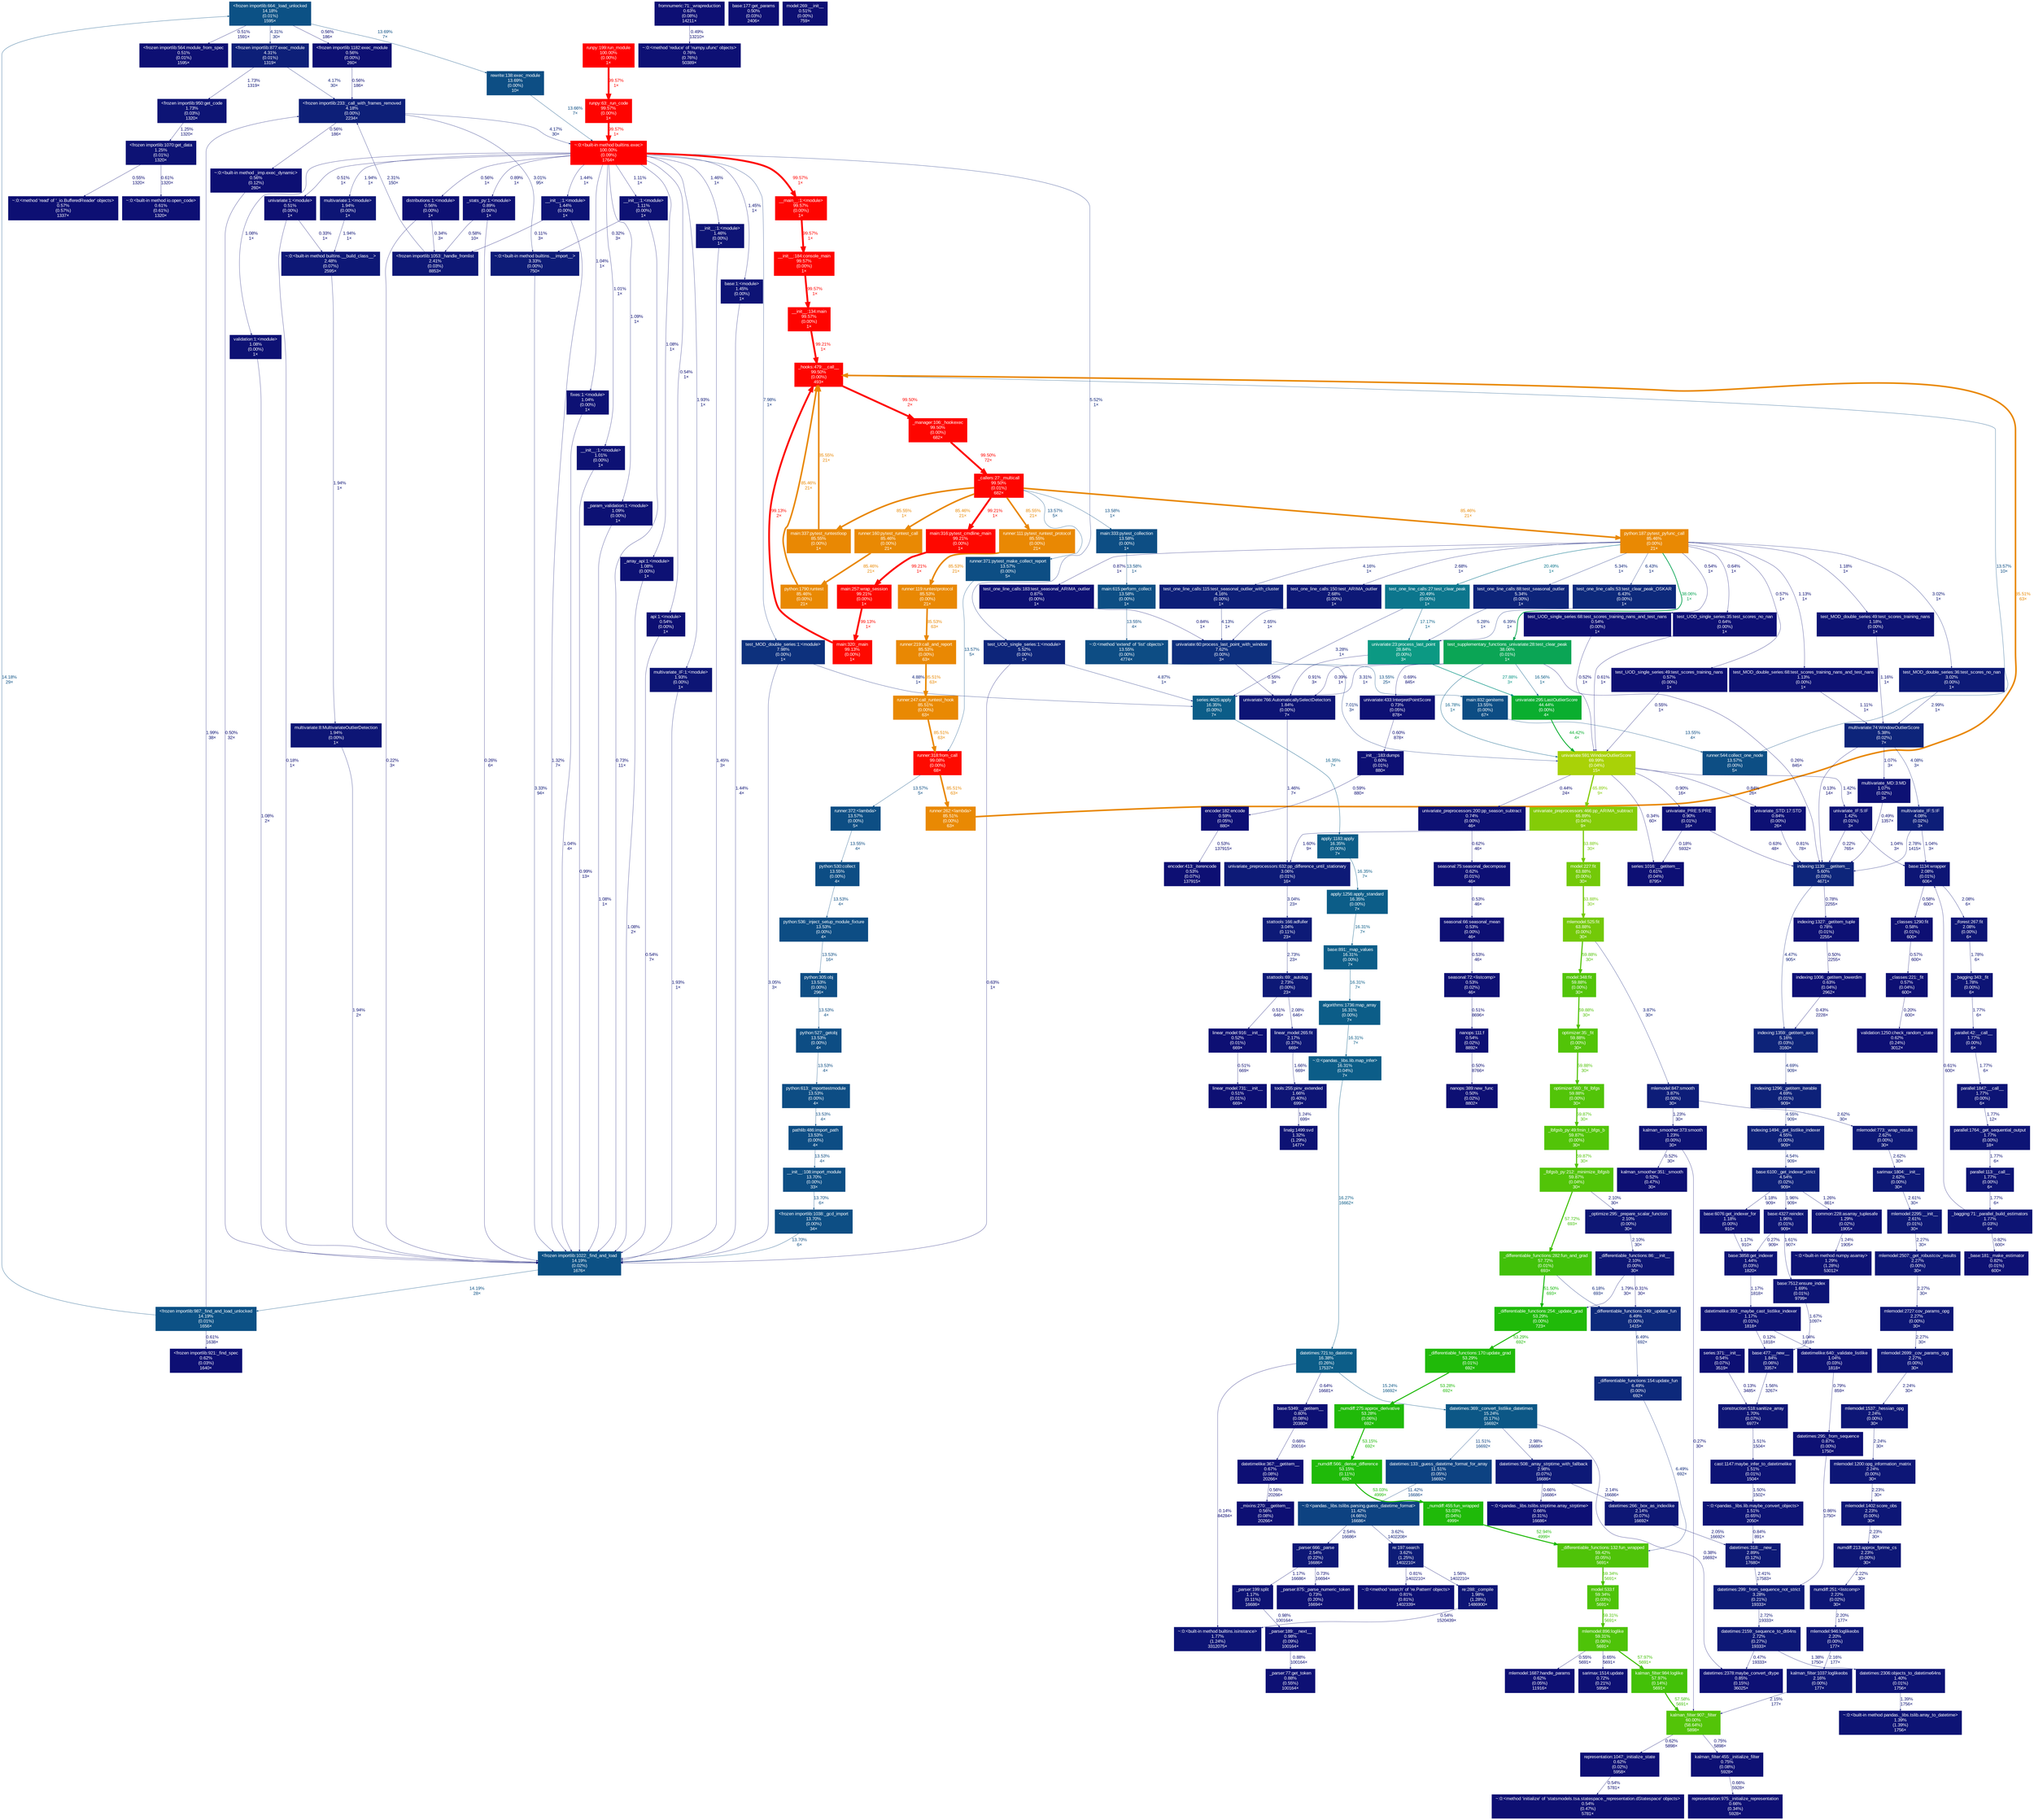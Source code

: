 digraph {
	graph [fontname=Arial, nodesep=0.125, ranksep=0.25];
	node [fontcolor=white, fontname=Arial, height=0, shape=box, style=filled, width=0];
	edge [fontname=Arial];
	1 [color="#0d0f73", fontcolor="#ffffff", fontsize="10.00", label="<frozen importlib:564:module_from_spec\n0.51%\n(0.01%)\n1595×", tooltip="<frozen importlib._bootstrap>"];
	10 [color="#0c5185", fontcolor="#ffffff", fontsize="10.00", label="<frozen importlib:1022:_find_and_load\n14.19%\n(0.02%)\n1676×", tooltip="<frozen importlib._bootstrap>"];
	10 -> 440 [arrowsize="0.38", color="#0c5185", fontcolor="#0c5185", fontsize="10.00", label="14.19%\n28×", labeldistance="0.57", penwidth="0.57"];
	14 [color="#0d1b77", fontcolor="#ffffff", fontsize="10.00", label="~:0:<built-in method builtins.__import__>\n3.33%\n(0.00%)\n750×", tooltip="~"];
	14 -> 10 [arrowsize="0.35", color="#0d1b77", fontcolor="#0d1b77", fontsize="10.00", label="3.33%\n94×", labeldistance="0.50", penwidth="0.50"];
	16 [color="#0d0f73", fontcolor="#ffffff", fontsize="10.00", label="~:0:<built-in method _imp.exec_dynamic>\n0.56%\n(0.12%)\n260×", tooltip="~"];
	16 -> 10 [arrowsize="0.35", color="#0d0f73", fontcolor="#0d0f73", fontsize="10.00", label="0.50%\n32×", labeldistance="0.50", penwidth="0.50"];
	46 [color="#0d1174", fontcolor="#ffffff", fontsize="10.00", label="__init__:1:<module>\n1.11%\n(0.00%)\n1×", tooltip="/Users/norbert/Documents/INV_anomaly_package/venv_p3.10/lib/python3.10/site-packages/pandas/__init__.py"];
	46 -> 10 [arrowsize="0.35", color="#0d1074", fontcolor="#0d1074", fontsize="10.00", label="0.73%\n11×", labeldistance="0.50", penwidth="0.50"];
	46 -> 14 [arrowsize="0.35", color="#0d0e73", fontcolor="#0d0e73", fontsize="10.00", label="0.32%\n3×", labeldistance="0.50", penwidth="0.50"];
	116 [color="#0d1074", fontcolor="#ffffff", fontsize="10.00", label="~:0:<method 'reduce' of 'numpy.ufunc' objects>\n0.76%\n(0.76%)\n50389×", tooltip="~"];
	195 [color="#0d1375", fontcolor="#ffffff", fontsize="10.00", label="__init__:1:<module>\n1.46%\n(0.00%)\n1×", tooltip="/Users/norbert/Documents/INV_anomaly_package/venv_p3.10/lib/python3.10/site-packages/sklearn/__init__.py"];
	195 -> 10 [arrowsize="0.35", color="#0d1375", fontcolor="#0d1375", fontsize="10.00", label="1.45%\n3×", labeldistance="0.50", penwidth="0.50"];
	196 [color="#0d1375", fontcolor="#ffffff", fontsize="10.00", label="base:1:<module>\n1.45%\n(0.00%)\n1×", tooltip="/Users/norbert/Documents/INV_anomaly_package/venv_p3.10/lib/python3.10/site-packages/sklearn/base.py"];
	196 -> 10 [arrowsize="0.35", color="#0d1375", fontcolor="#0d1375", fontsize="10.00", label="1.44%\n4×", labeldistance="0.50", penwidth="0.50"];
	197 [color="#0d1375", fontcolor="#ffffff", fontsize="10.00", label="__init__:1:<module>\n1.44%\n(0.00%)\n1×", tooltip="/Users/norbert/Documents/INV_anomaly_package/venv_p3.10/lib/python3.10/site-packages/sklearn/utils/__init__.py"];
	197 -> 10 [arrowsize="0.35", color="#0d1274", fontcolor="#0d1274", fontsize="10.00", label="1.32%\n7×", labeldistance="0.50", penwidth="0.50"];
	197 -> 441 [arrowsize="0.35", color="#0d0d73", fontcolor="#0d0d73", fontsize="10.00", label="0.11%\n3×", labeldistance="0.50", penwidth="0.50"];
	268 [color="#0d1174", fontcolor="#ffffff", fontsize="10.00", label="validation:1:<module>\n1.08%\n(0.00%)\n1×", tooltip="/Users/norbert/Documents/INV_anomaly_package/venv_p3.10/lib/python3.10/site-packages/sklearn/utils/validation.py"];
	268 -> 10 [arrowsize="0.35", color="#0d1174", fontcolor="#0d1174", fontsize="10.00", label="1.08%\n2×", labeldistance="0.50", penwidth="0.50"];
	279 [color="#0d1174", fontcolor="#ffffff", fontsize="10.00", label="fixes:1:<module>\n1.04%\n(0.00%)\n1×", tooltip="/Users/norbert/Documents/INV_anomaly_package/venv_p3.10/lib/python3.10/site-packages/sklearn/utils/fixes.py"];
	279 -> 10 [arrowsize="0.35", color="#0d1174", fontcolor="#0d1174", fontsize="10.00", label="1.04%\n4×", labeldistance="0.50", penwidth="0.50"];
	280 [color="#0d1174", fontcolor="#ffffff", fontsize="10.00", label="__init__:1:<module>\n1.01%\n(0.00%)\n1×", tooltip="/Users/norbert/Documents/INV_anomaly_package/venv_p3.10/lib/python3.10/site-packages/scipy/stats/__init__.py"];
	280 -> 10 [arrowsize="0.35", color="#0d1174", fontcolor="#0d1174", fontsize="10.00", label="0.99%\n13×", labeldistance="0.50", penwidth="0.50"];
	281 [color="#0d1074", fontcolor="#ffffff", fontsize="10.00", label="_stats_py:1:<module>\n0.89%\n(0.00%)\n1×", tooltip="/Users/norbert/Documents/INV_anomaly_package/venv_p3.10/lib/python3.10/site-packages/scipy/stats/_stats_py.py"];
	281 -> 10 [arrowsize="0.35", color="#0d0e73", fontcolor="#0d0e73", fontsize="10.00", label="0.26%\n6×", labeldistance="0.50", penwidth="0.50"];
	281 -> 441 [arrowsize="0.35", color="#0d0f73", fontcolor="#0d0f73", fontsize="10.00", label="0.58%\n10×", labeldistance="0.50", penwidth="0.50"];
	305 [color="#0d0f73", fontcolor="#ffffff", fontsize="10.00", label="distributions:1:<module>\n0.56%\n(0.00%)\n1×", tooltip="/Users/norbert/Documents/INV_anomaly_package/venv_p3.10/lib/python3.10/site-packages/scipy/stats/distributions.py"];
	305 -> 10 [arrowsize="0.35", color="#0d0e73", fontcolor="#0d0e73", fontsize="10.00", label="0.22%\n3×", labeldistance="0.50", penwidth="0.50"];
	305 -> 441 [arrowsize="0.35", color="#0d0e73", fontcolor="#0d0e73", fontsize="10.00", label="0.34%\n3×", labeldistance="0.50", penwidth="0.50"];
	437 [color="#0d1f78", fontcolor="#ffffff", fontsize="10.00", label="<frozen importlib:233:_call_with_frames_removed\n4.18%\n(0.00%)\n2234×", tooltip="<frozen importlib._bootstrap>"];
	437 -> 14 [arrowsize="0.35", color="#0d1977", fontcolor="#0d1977", fontsize="10.00", label="3.01%\n95×", labeldistance="0.50", penwidth="0.50"];
	437 -> 16 [arrowsize="0.35", color="#0d0f73", fontcolor="#0d0f73", fontsize="10.00", label="0.56%\n186×", labeldistance="0.50", penwidth="0.50"];
	437 -> 2312 [arrowsize="0.35", color="#0d1f78", fontcolor="#0d1f78", fontsize="10.00", label="4.17%\n30×", labeldistance="0.50", penwidth="0.50"];
	440 [color="#0c5185", fontcolor="#ffffff", fontsize="10.00", label="<frozen importlib:987:_find_and_load_unlocked\n14.19%\n(0.01%)\n1656×", tooltip="<frozen importlib._bootstrap>"];
	440 -> 437 [arrowsize="0.35", color="#0d1575", fontcolor="#0d1575", fontsize="10.00", label="1.99%\n38×", labeldistance="0.50", penwidth="0.50"];
	440 -> 446 [arrowsize="0.38", color="#0c5185", fontcolor="#0c5185", fontsize="10.00", label="14.18%\n29×", labeldistance="0.57", penwidth="0.57"];
	440 -> 773 [arrowsize="0.35", color="#0d0f74", fontcolor="#0d0f74", fontsize="10.00", label="0.61%\n1638×", labeldistance="0.50", penwidth="0.50"];
	441 [color="#0d1776", fontcolor="#ffffff", fontsize="10.00", label="<frozen importlib:1053:_handle_fromlist\n2.41%\n(0.03%)\n8853×", tooltip="<frozen importlib._bootstrap>"];
	441 -> 437 [arrowsize="0.35", color="#0d1676", fontcolor="#0d1676", fontsize="10.00", label="2.31%\n150×", labeldistance="0.50", penwidth="0.50"];
	442 [color="#0d1f78", fontcolor="#ffffff", fontsize="10.00", label="<frozen importlib:877:exec_module\n4.31%\n(0.01%)\n1319×", tooltip="<frozen importlib._bootstrap_external>"];
	442 -> 437 [arrowsize="0.35", color="#0d1f78", fontcolor="#0d1f78", fontsize="10.00", label="4.17%\n30×", labeldistance="0.50", penwidth="0.50"];
	442 -> 448 [arrowsize="0.35", color="#0d1475", fontcolor="#0d1475", fontsize="10.00", label="1.73%\n1319×", labeldistance="0.50", penwidth="0.50"];
	444 [color="#0d0f73", fontcolor="#ffffff", fontsize="10.00", label="<frozen importlib:1182:exec_module\n0.56%\n(0.00%)\n260×", tooltip="<frozen importlib._bootstrap_external>"];
	444 -> 437 [arrowsize="0.35", color="#0d0f73", fontcolor="#0d0f73", fontsize="10.00", label="0.56%\n186×", labeldistance="0.50", penwidth="0.50"];
	446 [color="#0c5185", fontcolor="#ffffff", fontsize="10.00", label="<frozen importlib:664:_load_unlocked\n14.18%\n(0.01%)\n1595×", tooltip="<frozen importlib._bootstrap>"];
	446 -> 1 [arrowsize="0.35", color="#0d0f73", fontcolor="#0d0f73", fontsize="10.00", label="0.51%\n1591×", labeldistance="0.50", penwidth="0.50"];
	446 -> 442 [arrowsize="0.35", color="#0d1f78", fontcolor="#0d1f78", fontsize="10.00", label="4.31%\n30×", labeldistance="0.50", penwidth="0.50"];
	446 -> 444 [arrowsize="0.35", color="#0d0f73", fontcolor="#0d0f73", fontsize="10.00", label="0.56%\n186×", labeldistance="0.50", penwidth="0.50"];
	446 -> 2417 [arrowsize="0.37", color="#0d4e84", fontcolor="#0d4e84", fontsize="10.00", label="13.69%\n7×", labeldistance="0.55", penwidth="0.55"];
	448 [color="#0d1475", fontcolor="#ffffff", fontsize="10.00", label="<frozen importlib:950:get_code\n1.73%\n(0.03%)\n1320×", tooltip="<frozen importlib._bootstrap_external>"];
	448 -> 1158 [arrowsize="0.35", color="#0d1274", fontcolor="#0d1274", fontsize="10.00", label="1.25%\n1320×", labeldistance="0.50", penwidth="0.50"];
	457 [color="#fe0400", fontcolor="#ffffff", fontsize="10.00", label="runpy:63:_run_code\n99.57%\n(0.00%)\n1×", tooltip="/Library/Frameworks/Python.framework/Versions/3.10/lib/python3.10/runpy.py"];
	457 -> 2312 [arrowsize="1.00", color="#fe0400", fontcolor="#fe0400", fontsize="10.00", label="99.57%\n1×", labeldistance="3.98", penwidth="3.98"];
	507 [color="#0d1575", fontcolor="#ffffff", fontsize="10.00", label="multivariate:8:MultivariateOutlierDetection\n1.94%\n(0.00%)\n1×", tooltip="/Users/norbert/Documents/INV_anomaly_package/outlierdetection/src/outlierdetection/multivariate.py"];
	507 -> 10 [arrowsize="0.35", color="#0d1575", fontcolor="#0d1575", fontsize="10.00", label="1.94%\n2×", labeldistance="0.50", penwidth="0.50"];
	570 [color="#0d1174", fontcolor="#ffffff", fontsize="10.00", label="_param_validation:1:<module>\n1.09%\n(0.00%)\n1×", tooltip="/Users/norbert/Documents/INV_anomaly_package/venv_p3.10/lib/python3.10/site-packages/sklearn/utils/_param_validation.py"];
	570 -> 10 [arrowsize="0.35", color="#0d1174", fontcolor="#0d1174", fontsize="10.00", label="1.08%\n1×", labeldistance="0.50", penwidth="0.50"];
	571 [color="#0d1174", fontcolor="#ffffff", fontsize="10.00", label="_array_api:1:<module>\n1.08%\n(0.00%)\n1×", tooltip="/Users/norbert/Documents/INV_anomaly_package/venv_p3.10/lib/python3.10/site-packages/sklearn/utils/_array_api.py"];
	571 -> 10 [arrowsize="0.35", color="#0d1174", fontcolor="#0d1174", fontsize="10.00", label="1.08%\n2×", labeldistance="0.50", penwidth="0.50"];
	773 [color="#0d0f74", fontcolor="#ffffff", fontsize="10.00", label="<frozen importlib:921:_find_spec\n0.62%\n(0.03%)\n1640×", tooltip="<frozen importlib._bootstrap>"];
	780 [color="#0d4e84", fontcolor="#ffffff", fontsize="10.00", label="<frozen importlib:1038:_gcd_import\n13.70%\n(0.00%)\n34×", tooltip="<frozen importlib._bootstrap>"];
	780 -> 10 [arrowsize="0.37", color="#0d4e84", fontcolor="#0d4e84", fontsize="10.00", label="13.70%\n6×", labeldistance="0.55", penwidth="0.55"];
	855 [color="#0d317d", fontcolor="#ffffff", fontsize="10.00", label="test_MOD_double_series:1:<module>\n7.98%\n(0.00%)\n1×", tooltip="/Users/norbert/Documents/INV_anomaly_package/outlierdetection/tests/test_MOD_double_series.py"];
	855 -> 10 [arrowsize="0.35", color="#0d1a77", fontcolor="#0d1a77", fontsize="10.00", label="3.05%\n3×", labeldistance="0.50", penwidth="0.50"];
	855 -> 6623 [arrowsize="0.35", color="#0d2279", fontcolor="#0d2279", fontsize="10.00", label="4.88%\n1×", labeldistance="0.50", penwidth="0.50"];
	866 [color="#0d0f73", fontcolor="#ffffff", fontsize="10.00", label="api:1:<module>\n0.54%\n(0.00%)\n1×", tooltip="/Users/norbert/Documents/INV_anomaly_package/venv_p3.10/lib/python3.10/site-packages/pandas/core/api.py"];
	866 -> 10 [arrowsize="0.35", color="#0d0f73", fontcolor="#0d0f73", fontsize="10.00", label="0.54%\n7×", labeldistance="0.50", penwidth="0.50"];
	916 [color="#0d1575", fontcolor="#ffffff", fontsize="10.00", label="multivariate_IF:1:<module>\n1.93%\n(0.00%)\n1×", tooltip="/Users/norbert/Documents/INV_anomaly_package/outlierdetection/src/outlierdetection/multivariate_IF.py"];
	916 -> 10 [arrowsize="0.35", color="#0d1575", fontcolor="#0d1575", fontsize="10.00", label="1.93%\n1×", labeldistance="0.50", penwidth="0.50"];
	944 [color="#0d0f73", fontcolor="#ffffff", fontsize="10.00", label="univariate:1:<module>\n0.51%\n(0.00%)\n1×", tooltip="/Users/norbert/Documents/INV_anomaly_package/outlierdetection/src/outlierdetection/univariate.py"];
	944 -> 10 [arrowsize="0.35", color="#0d0e73", fontcolor="#0d0e73", fontsize="10.00", label="0.18%\n1×", labeldistance="0.50", penwidth="0.50"];
	944 -> 1275 [arrowsize="0.35", color="#0d0e73", fontcolor="#0d0e73", fontsize="10.00", label="0.33%\n1×", labeldistance="0.50", penwidth="0.50"];
	947 [color="#0d257a", fontcolor="#ffffff", fontsize="10.00", label="test_UOD_single_series:1:<module>\n5.52%\n(0.00%)\n1×", tooltip="/Users/norbert/Documents/INV_anomaly_package/outlierdetection/tests/test_UOD_single_series.py"];
	947 -> 10 [arrowsize="0.35", color="#0d0f74", fontcolor="#0d0f74", fontsize="10.00", label="0.63%\n1×", labeldistance="0.50", penwidth="0.50"];
	947 -> 6623 [arrowsize="0.35", color="#0d2279", fontcolor="#0d2279", fontsize="10.00", label="4.87%\n1×", labeldistance="0.50", penwidth="0.50"];
	965 [color="#0d1676", fontcolor="#ffffff", fontsize="10.00", label="mlemodel:2507:_get_robustcov_results\n2.27%\n(0.00%)\n30×", tooltip="/Users/norbert/Documents/INV_anomaly_package/venv_p3.10/lib/python3.10/site-packages/statsmodels/tsa/statespace/mlemodel.py"];
	965 -> 8556 [arrowsize="0.35", color="#0d1676", fontcolor="#0d1676", fontsize="10.00", label="2.27%\n30×", labeldistance="0.50", penwidth="0.50"];
	971 [color="#0d4e84", fontcolor="#ffffff", fontsize="10.00", label="__init__:108:import_module\n13.70%\n(0.00%)\n33×", tooltip="/Library/Frameworks/Python.framework/Versions/3.10/lib/python3.10/importlib/__init__.py"];
	971 -> 780 [arrowsize="0.37", color="#0d4e84", fontcolor="#0d4e84", fontsize="10.00", label="13.70%\n6×", labeldistance="0.55", penwidth="0.55"];
	1012 [color="#0d1375", fontcolor="#ffffff", fontsize="10.00", label="~:0:<pandas._libs.lib.maybe_convert_objects>\n1.51%\n(0.65%)\n2050×", tooltip="~"];
	1012 -> 4100 [arrowsize="0.35", color="#0d1074", fontcolor="#0d1074", fontsize="10.00", label="0.84%\n891×", labeldistance="0.50", penwidth="0.50"];
	1158 [color="#0d1274", fontcolor="#ffffff", fontsize="10.00", label="<frozen importlib:1070:get_data\n1.25%\n(0.01%)\n1320×", tooltip="<frozen importlib._bootstrap_external>"];
	1158 -> 4550 [arrowsize="0.35", color="#0d0f74", fontcolor="#0d0f74", fontsize="10.00", label="0.61%\n1320×", labeldistance="0.50", penwidth="0.50"];
	1158 -> 4553 [arrowsize="0.35", color="#0d0f73", fontcolor="#0d0f73", fontsize="10.00", label="0.55%\n1320×", labeldistance="0.50", penwidth="0.50"];
	1164 [color="#0d4d84", fontcolor="#ffffff", fontsize="10.00", label="~:0:<method 'extend' of 'list' objects>\n13.55%\n(0.00%)\n4774×", tooltip="~"];
	1164 -> 2851 [arrowsize="0.37", color="#0d4d84", fontcolor="#0d4d84", fontsize="10.00", label="13.55%\n25×", labeldistance="0.54", penwidth="0.54"];
	1275 [color="#0d1776", fontcolor="#ffffff", fontsize="10.00", label="~:0:<built-in method builtins.__build_class__>\n2.48%\n(0.07%)\n2595×", tooltip="~"];
	1275 -> 507 [arrowsize="0.35", color="#0d1575", fontcolor="#0d1575", fontsize="10.00", label="1.94%\n1×", labeldistance="0.50", penwidth="0.50"];
	1283 [color="#0d1475", fontcolor="#ffffff", fontsize="10.00", label="~:0:<built-in method builtins.isinstance>\n1.77%\n(1.24%)\n3312075×", tooltip="~"];
	1284 [color="#0d0f74", fontcolor="#ffffff", fontsize="10.00", label="validation:1250:check_random_state\n0.62%\n(0.24%)\n3012×", tooltip="/Users/norbert/Documents/INV_anomaly_package/venv_p3.10/lib/python3.10/site-packages/sklearn/utils/validation.py"];
	1374 [color="#0d4d84", fontcolor="#ffffff", fontsize="10.00", label="pathlib:486:import_path\n13.53%\n(0.00%)\n4×", tooltip="/Users/norbert/Documents/INV_anomaly_package/venv_p3.10/lib/python3.10/site-packages/_pytest/pathlib.py"];
	1374 -> 971 [arrowsize="0.37", color="#0d4d84", fontcolor="#0d4d84", fontsize="10.00", label="13.53%\n4×", labeldistance="0.54", penwidth="0.54"];
	1416 [color="#0d1575", fontcolor="#ffffff", fontsize="10.00", label="re:288:_compile\n1.98%\n(1.28%)\n1486900×", tooltip="/Library/Frameworks/Python.framework/Versions/3.10/lib/python3.10/re.py"];
	1416 -> 1283 [arrowsize="0.35", color="#0d0f73", fontcolor="#0d0f73", fontsize="10.00", label="0.54%\n1520439×", labeldistance="0.50", penwidth="0.50"];
	1427 [color="#84cc07", fontcolor="#ffffff", fontsize="10.00", label="univariate_preprocessors:466:pp_ARIMA_subtract\n65.89%\n(0.04%)\n9×", tooltip="/Users/norbert/Documents/INV_anomaly_package/outlierdetection/src/outlierdetection/univariate_preprocessors.py"];
	1427 -> 3235 [arrowsize="0.80", color="#73c908", fontcolor="#73c908", fontsize="10.00", label="63.88%\n30×", labeldistance="2.56", penwidth="2.56"];
	1427 -> 4379 [arrowsize="0.35", color="#0d1375", fontcolor="#0d1375", fontsize="10.00", label="1.60%\n9×", labeldistance="0.50", penwidth="0.50"];
	1438 [color="#0d1274", fontcolor="#ffffff", fontsize="10.00", label="common:228:asarray_tuplesafe\n1.29%\n(0.02%)\n1905×", tooltip="/Users/norbert/Documents/INV_anomaly_package/venv_p3.10/lib/python3.10/site-packages/pandas/core/common.py"];
	1438 -> 6035 [arrowsize="0.35", color="#0d1274", fontcolor="#0d1274", fontsize="10.00", label="1.24%\n1905×", labeldistance="0.50", penwidth="0.50"];
	1455 [color="#0d1575", fontcolor="#ffffff", fontsize="10.00", label="base:1134:wrapper\n2.08%\n(0.01%)\n606×", tooltip="/Users/norbert/Documents/INV_anomaly_package/venv_p3.10/lib/python3.10/site-packages/sklearn/base.py"];
	1455 -> 4180 [arrowsize="0.35", color="#0d1575", fontcolor="#0d1575", fontsize="10.00", label="2.08%\n6×", labeldistance="0.50", penwidth="0.50"];
	1455 -> 8185 [arrowsize="0.35", color="#0d0f73", fontcolor="#0d0f73", fontsize="10.00", label="0.58%\n600×", labeldistance="0.50", penwidth="0.50"];
	1457 [color="#0d1475", fontcolor="#ffffff", fontsize="10.00", label="parallel:113:__call__\n1.77%\n(0.00%)\n6×", tooltip="/Users/norbert/Documents/INV_anomaly_package/venv_p3.10/lib/python3.10/site-packages/sklearn/utils/parallel.py"];
	1457 -> 3110 [arrowsize="0.35", color="#0d1475", fontcolor="#0d1475", fontsize="10.00", label="1.77%\n6×", labeldistance="0.50", penwidth="0.50"];
	1483 [color="#0d1074", fontcolor="#ffffff", fontsize="10.00", label="indexing:1327:_getitem_tuple\n0.78%\n(0.01%)\n2255×", tooltip="/Users/norbert/Documents/INV_anomaly_package/venv_p3.10/lib/python3.10/site-packages/pandas/core/indexing.py"];
	1483 -> 4062 [arrowsize="0.35", color="#0d0f73", fontcolor="#0d0f73", fontsize="10.00", label="0.50%\n2255×", labeldistance="0.50", penwidth="0.50"];
	1495 [color="#ff0000", fontcolor="#ffffff", fontsize="10.00", label="runpy:199:run_module\n100.00%\n(0.00%)\n1×", tooltip="/Library/Frameworks/Python.framework/Versions/3.10/lib/python3.10/runpy.py"];
	1495 -> 457 [arrowsize="1.00", color="#fe0400", fontcolor="#fe0400", fontsize="10.00", label="99.57%\n1×", labeldistance="3.98", penwidth="3.98"];
	1597 [color="#e98803", fontcolor="#ffffff", fontsize="10.00", label="runner:111:pytest_runtest_protocol\n85.55%\n(0.00%)\n21×", tooltip="/Users/norbert/Documents/INV_anomaly_package/venv_p3.10/lib/python3.10/site-packages/_pytest/runner.py"];
	1597 -> 3064 [arrowsize="0.92", color="#e98803", fontcolor="#e98803", fontsize="10.00", label="85.53%\n21×", labeldistance="3.42", penwidth="3.42"];
	1603 [color="#0d4281", fontcolor="#ffffff", fontsize="10.00", label="~:0:<pandas._libs.tslibs.parsing.guess_datetime_format>\n11.42%\n(4.66%)\n16686×", tooltip="~"];
	1603 -> 1606 [arrowsize="0.35", color="#0d1c77", fontcolor="#0d1c77", fontsize="10.00", label="3.62%\n1402208×", labeldistance="0.50", penwidth="0.50"];
	1603 -> 3086 [arrowsize="0.35", color="#0d1776", fontcolor="#0d1776", fontsize="10.00", label="2.54%\n16686×", labeldistance="0.50", penwidth="0.50"];
	1604 [color="#0d0f74", fontcolor="#ffffff", fontsize="10.00", label="~:0:<pandas._libs.tslibs.strptime.array_strptime>\n0.66%\n(0.31%)\n16686×", tooltip="~"];
	1606 [color="#0d1c77", fontcolor="#ffffff", fontsize="10.00", label="re:197:search\n3.62%\n(1.25%)\n1402210×", tooltip="/Library/Frameworks/Python.framework/Versions/3.10/lib/python3.10/re.py"];
	1606 -> 1416 [arrowsize="0.35", color="#0d1375", fontcolor="#0d1375", fontsize="10.00", label="1.56%\n1402210×", labeldistance="0.50", penwidth="0.50"];
	1606 -> 4481 [arrowsize="0.35", color="#0d1074", fontcolor="#0d1074", fontsize="10.00", label="0.81%\n1402210×", labeldistance="0.50", penwidth="0.50"];
	1704 [color="#fe0400", fontcolor="#ffffff", fontsize="10.00", label="__init__:134:main\n99.57%\n(0.00%)\n1×", tooltip="/Users/norbert/Documents/INV_anomaly_package/venv_p3.10/lib/python3.10/site-packages/_pytest/config/__init__.py"];
	1704 -> 2508 [arrowsize="1.00", color="#fe0800", fontcolor="#fe0800", fontsize="10.00", label="99.21%\n1×", labeldistance="3.97", penwidth="3.97"];
	2037 [color="#fe0500", fontcolor="#ffffff", fontsize="10.00", label="_callers:27:_multicall\n99.50%\n(0.01%)\n682×", tooltip="/Users/norbert/Documents/INV_anomaly_package/venv_p3.10/lib/python3.10/site-packages/pluggy/_callers.py"];
	2037 -> 1597 [arrowsize="0.92", color="#e98803", fontcolor="#e98803", fontsize="10.00", label="85.55%\n21×", labeldistance="3.42", penwidth="3.42"];
	2037 -> 2884 [arrowsize="0.92", color="#e98803", fontcolor="#e98803", fontsize="10.00", label="85.55%\n1×", labeldistance="3.42", penwidth="3.42"];
	2037 -> 2936 [arrowsize="0.92", color="#e98903", fontcolor="#e98903", fontsize="10.00", label="85.46%\n21×", labeldistance="3.42", penwidth="3.42"];
	2037 -> 4740 [arrowsize="1.00", color="#fe0800", fontcolor="#fe0800", fontsize="10.00", label="99.21%\n1×", labeldistance="3.97", penwidth="3.97"];
	2037 -> 4741 [arrowsize="0.37", color="#0d4e84", fontcolor="#0d4e84", fontsize="10.00", label="13.58%\n1×", labeldistance="0.54", penwidth="0.54"];
	2037 -> 4761 [arrowsize="0.37", color="#0d4e84", fontcolor="#0d4e84", fontsize="10.00", label="13.57%\n5×", labeldistance="0.54", penwidth="0.54"];
	2037 -> 4845 [arrowsize="0.92", color="#e98903", fontcolor="#e98903", fontsize="10.00", label="85.46%\n21×", labeldistance="3.42", penwidth="3.42"];
	2160 [color="#0c5d88", fontcolor="#ffffff", fontsize="10.00", label="datetimes:721:to_datetime\n16.38%\n(0.26%)\n17537×", tooltip="/Users/norbert/Documents/INV_anomaly_package/venv_p3.10/lib/python3.10/site-packages/pandas/core/tools/datetimes.py"];
	2160 -> 1283 [arrowsize="0.35", color="#0d0d73", fontcolor="#0d0d73", fontsize="10.00", label="0.14%\n84284×", labeldistance="0.50", penwidth="0.50"];
	2160 -> 3805 [arrowsize="0.35", color="#0d0f74", fontcolor="#0d0f74", fontsize="10.00", label="0.64%\n16681×", labeldistance="0.50", penwidth="0.50"];
	2160 -> 3816 [arrowsize="0.39", color="#0c5786", fontcolor="#0c5786", fontsize="10.00", label="15.24%\n16692×", labeldistance="0.61", penwidth="0.61"];
	2237 [color="#0d1475", fontcolor="#ffffff", fontsize="10.00", label="construction:518:sanitize_array\n1.70%\n(0.07%)\n6977×", tooltip="/Users/norbert/Documents/INV_anomaly_package/venv_p3.10/lib/python3.10/site-packages/pandas/core/construction.py"];
	2237 -> 3988 [arrowsize="0.35", color="#0d1375", fontcolor="#0d1375", fontsize="10.00", label="1.51%\n1504×", labeldistance="0.50", penwidth="0.50"];
	2242 [color="#0d0f74", fontcolor="#ffffff", fontsize="10.00", label="datetimelike:367:__getitem__\n0.67%\n(0.08%)\n20266×", tooltip="/Users/norbert/Documents/INV_anomaly_package/venv_p3.10/lib/python3.10/site-packages/pandas/core/arrays/datetimelike.py"];
	2242 -> 6093 [arrowsize="0.35", color="#0d0f73", fontcolor="#0d0f73", fontsize="10.00", label="0.56%\n20266×", labeldistance="0.50", penwidth="0.50"];
	2245 [color="#0c5d88", fontcolor="#ffffff", fontsize="10.00", label="apply:1256:apply_standard\n16.35%\n(0.00%)\n7×", tooltip="/Users/norbert/Documents/INV_anomaly_package/venv_p3.10/lib/python3.10/site-packages/pandas/core/apply.py"];
	2245 -> 4022 [arrowsize="0.40", color="#0c5d88", fontcolor="#0c5d88", fontsize="10.00", label="16.31%\n7×", labeldistance="0.65", penwidth="0.65"];
	2312 [color="#ff0000", fontcolor="#ffffff", fontsize="10.00", label="~:0:<built-in method builtins.exec>\n100.00%\n(0.09%)\n1764×", tooltip="~"];
	2312 -> 46 [arrowsize="0.35", color="#0d1174", fontcolor="#0d1174", fontsize="10.00", label="1.11%\n1×", labeldistance="0.50", penwidth="0.50"];
	2312 -> 195 [arrowsize="0.35", color="#0d1375", fontcolor="#0d1375", fontsize="10.00", label="1.46%\n1×", labeldistance="0.50", penwidth="0.50"];
	2312 -> 196 [arrowsize="0.35", color="#0d1375", fontcolor="#0d1375", fontsize="10.00", label="1.45%\n1×", labeldistance="0.50", penwidth="0.50"];
	2312 -> 197 [arrowsize="0.35", color="#0d1375", fontcolor="#0d1375", fontsize="10.00", label="1.44%\n1×", labeldistance="0.50", penwidth="0.50"];
	2312 -> 268 [arrowsize="0.35", color="#0d1174", fontcolor="#0d1174", fontsize="10.00", label="1.08%\n1×", labeldistance="0.50", penwidth="0.50"];
	2312 -> 279 [arrowsize="0.35", color="#0d1174", fontcolor="#0d1174", fontsize="10.00", label="1.04%\n1×", labeldistance="0.50", penwidth="0.50"];
	2312 -> 280 [arrowsize="0.35", color="#0d1174", fontcolor="#0d1174", fontsize="10.00", label="1.01%\n1×", labeldistance="0.50", penwidth="0.50"];
	2312 -> 281 [arrowsize="0.35", color="#0d1074", fontcolor="#0d1074", fontsize="10.00", label="0.89%\n1×", labeldistance="0.50", penwidth="0.50"];
	2312 -> 305 [arrowsize="0.35", color="#0d0f73", fontcolor="#0d0f73", fontsize="10.00", label="0.56%\n1×", labeldistance="0.50", penwidth="0.50"];
	2312 -> 570 [arrowsize="0.35", color="#0d1174", fontcolor="#0d1174", fontsize="10.00", label="1.09%\n1×", labeldistance="0.50", penwidth="0.50"];
	2312 -> 571 [arrowsize="0.35", color="#0d1174", fontcolor="#0d1174", fontsize="10.00", label="1.08%\n1×", labeldistance="0.50", penwidth="0.50"];
	2312 -> 855 [arrowsize="0.35", color="#0d317d", fontcolor="#0d317d", fontsize="10.00", label="7.98%\n1×", labeldistance="0.50", penwidth="0.50"];
	2312 -> 866 [arrowsize="0.35", color="#0d0f73", fontcolor="#0d0f73", fontsize="10.00", label="0.54%\n1×", labeldistance="0.50", penwidth="0.50"];
	2312 -> 916 [arrowsize="0.35", color="#0d1575", fontcolor="#0d1575", fontsize="10.00", label="1.93%\n1×", labeldistance="0.50", penwidth="0.50"];
	2312 -> 944 [arrowsize="0.35", color="#0d0f73", fontcolor="#0d0f73", fontsize="10.00", label="0.51%\n1×", labeldistance="0.50", penwidth="0.50"];
	2312 -> 947 [arrowsize="0.35", color="#0d257a", fontcolor="#0d257a", fontsize="10.00", label="5.52%\n1×", labeldistance="0.50", penwidth="0.50"];
	2312 -> 3655 [arrowsize="0.35", color="#0d1575", fontcolor="#0d1575", fontsize="10.00", label="1.94%\n1×", labeldistance="0.50", penwidth="0.50"];
	2312 -> 4601 [arrowsize="1.00", color="#fe0400", fontcolor="#fe0400", fontsize="10.00", label="99.57%\n1×", labeldistance="3.98", penwidth="3.98"];
	2417 [color="#0d4e84", fontcolor="#ffffff", fontsize="10.00", label="rewrite:138:exec_module\n13.69%\n(0.00%)\n10×", tooltip="/Users/norbert/Documents/INV_anomaly_package/venv_p3.10/lib/python3.10/site-packages/_pytest/assertion/rewrite.py"];
	2417 -> 2312 [arrowsize="0.37", color="#0d4e84", fontcolor="#0d4e84", fontsize="10.00", label="13.66%\n7×", labeldistance="0.55", penwidth="0.55"];
	2440 [color="#0d4e84", fontcolor="#ffffff", fontsize="10.00", label="main:615:perform_collect\n13.58%\n(0.00%)\n1×", tooltip="/Users/norbert/Documents/INV_anomaly_package/venv_p3.10/lib/python3.10/site-packages/_pytest/main.py"];
	2440 -> 1164 [arrowsize="0.37", color="#0d4d84", fontcolor="#0d4d84", fontsize="10.00", label="13.55%\n4×", labeldistance="0.54", penwidth="0.54"];
	2507 [color="#fe0500", fontcolor="#ffffff", fontsize="10.00", label="_manager:106:_hookexec\n99.50%\n(0.00%)\n682×", tooltip="/Users/norbert/Documents/INV_anomaly_package/venv_p3.10/lib/python3.10/site-packages/pluggy/_manager.py"];
	2507 -> 2037 [arrowsize="1.00", color="#fe0500", fontcolor="#fe0500", fontsize="10.00", label="99.50%\n72×", labeldistance="3.98", penwidth="3.98"];
	2508 [color="#fe0500", fontcolor="#ffffff", fontsize="10.00", label="_hooks:479:__call__\n99.50%\n(0.00%)\n493×", tooltip="/Users/norbert/Documents/INV_anomaly_package/venv_p3.10/lib/python3.10/site-packages/pluggy/_hooks.py"];
	2508 -> 2507 [arrowsize="1.00", color="#fe0500", fontcolor="#fe0500", fontsize="10.00", label="99.50%\n2×", labeldistance="3.98", penwidth="3.98"];
	2526 [color="#0d4d84", fontcolor="#ffffff", fontsize="10.00", label="python:536:_inject_setup_module_fixture\n13.53%\n(0.00%)\n4×", tooltip="/Users/norbert/Documents/INV_anomaly_package/venv_p3.10/lib/python3.10/site-packages/_pytest/python.py"];
	2526 -> 3134 [arrowsize="0.37", color="#0d4d84", fontcolor="#0d4d84", fontsize="10.00", label="13.53%\n16×", labeldistance="0.54", penwidth="0.54"];
	2851 [color="#0d4d84", fontcolor="#ffffff", fontsize="10.00", label="main:832:genitems\n13.55%\n(0.00%)\n67×", tooltip="/Users/norbert/Documents/INV_anomaly_package/venv_p3.10/lib/python3.10/site-packages/_pytest/main.py"];
	2851 -> 2887 [arrowsize="0.37", color="#0d4d84", fontcolor="#0d4d84", fontsize="10.00", label="13.55%\n4×", labeldistance="0.54", penwidth="0.54"];
	2882 [color="#fe0800", fontcolor="#ffffff", fontsize="10.00", label="main:257:wrap_session\n99.21%\n(0.00%)\n1×", tooltip="/Users/norbert/Documents/INV_anomaly_package/venv_p3.10/lib/python3.10/site-packages/_pytest/main.py"];
	2882 -> 2883 [arrowsize="1.00", color="#fe0900", fontcolor="#fe0900", fontsize="10.00", label="99.13%\n1×", labeldistance="3.97", penwidth="3.97"];
	2883 [color="#fe0900", fontcolor="#ffffff", fontsize="10.00", label="main:320:_main\n99.13%\n(0.00%)\n1×", tooltip="/Users/norbert/Documents/INV_anomaly_package/venv_p3.10/lib/python3.10/site-packages/_pytest/main.py"];
	2883 -> 2508 [arrowsize="1.00", color="#fe0900", fontcolor="#fe0900", fontsize="10.00", label="99.13%\n2×", labeldistance="3.97", penwidth="3.97"];
	2884 [color="#e98803", fontcolor="#ffffff", fontsize="10.00", label="main:337:pytest_runtestloop\n85.55%\n(0.00%)\n1×", tooltip="/Users/norbert/Documents/INV_anomaly_package/venv_p3.10/lib/python3.10/site-packages/_pytest/main.py"];
	2884 -> 2508 [arrowsize="0.92", color="#e98803", fontcolor="#e98803", fontsize="10.00", label="85.55%\n21×", labeldistance="3.42", penwidth="3.42"];
	2885 [color="#e98803", fontcolor="#ffffff", fontsize="10.00", label="runner:219:call_and_report\n85.53%\n(0.00%)\n63×", tooltip="/Users/norbert/Documents/INV_anomaly_package/venv_p3.10/lib/python3.10/site-packages/_pytest/runner.py"];
	2885 -> 4642 [arrowsize="0.92", color="#e98903", fontcolor="#e98903", fontsize="10.00", label="85.51%\n63×", labeldistance="3.42", penwidth="3.42"];
	2886 [color="#e98903", fontcolor="#ffffff", fontsize="10.00", label="runner:262:<lambda>\n85.51%\n(0.00%)\n63×", tooltip="/Users/norbert/Documents/INV_anomaly_package/venv_p3.10/lib/python3.10/site-packages/_pytest/runner.py"];
	2886 -> 2508 [arrowsize="0.92", color="#e98903", fontcolor="#e98903", fontsize="10.00", label="85.51%\n63×", labeldistance="3.42", penwidth="3.42"];
	2887 [color="#0d4e84", fontcolor="#ffffff", fontsize="10.00", label="runner:544:collect_one_node\n13.57%\n(0.00%)\n5×", tooltip="/Users/norbert/Documents/INV_anomaly_package/venv_p3.10/lib/python3.10/site-packages/_pytest/runner.py"];
	2887 -> 2508 [arrowsize="0.37", color="#0d4e84", fontcolor="#0d4e84", fontsize="10.00", label="13.57%\n10×", labeldistance="0.54", penwidth="0.54"];
	2889 [color="#e98903", fontcolor="#ffffff", fontsize="10.00", label="python:1790:runtest\n85.46%\n(0.00%)\n21×", tooltip="/Users/norbert/Documents/INV_anomaly_package/venv_p3.10/lib/python3.10/site-packages/_pytest/python.py"];
	2889 -> 2508 [arrowsize="0.92", color="#e98903", fontcolor="#e98903", fontsize="10.00", label="85.46%\n21×", labeldistance="3.42", penwidth="3.42"];
	2936 [color="#e98903", fontcolor="#ffffff", fontsize="10.00", label="python:187:pytest_pyfunc_call\n85.46%\n(0.00%)\n21×", tooltip="/Users/norbert/Documents/INV_anomaly_package/venv_p3.10/lib/python3.10/site-packages/_pytest/python.py"];
	2936 -> 3919 [arrowsize="0.35", color="#0d1174", fontcolor="#0d1174", fontsize="10.00", label="1.13%\n1×", labeldistance="0.50", penwidth="0.50"];
	2936 -> 3920 [arrowsize="0.35", color="#0d1274", fontcolor="#0d1274", fontsize="10.00", label="1.18%\n1×", labeldistance="0.50", penwidth="0.50"];
	2936 -> 3922 [arrowsize="0.35", color="#0d1a77", fontcolor="#0d1a77", fontsize="10.00", label="3.02%\n1×", labeldistance="0.50", penwidth="0.50"];
	2936 -> 4186 [arrowsize="0.35", color="#0d0f74", fontcolor="#0d0f74", fontsize="10.00", label="0.64%\n1×", labeldistance="0.50", penwidth="0.50"];
	2936 -> 4187 [arrowsize="0.35", color="#0d0f73", fontcolor="#0d0f73", fontsize="10.00", label="0.57%\n1×", labeldistance="0.50", penwidth="0.50"];
	2936 -> 4188 [arrowsize="0.35", color="#0d0f73", fontcolor="#0d0f73", fontsize="10.00", label="0.54%\n1×", labeldistance="0.50", penwidth="0.50"];
	2936 -> 4205 [arrowsize="0.62", color="#0ba555", fontcolor="#0ba555", fontsize="10.00", label="38.06%\n1×", labeldistance="1.52", penwidth="1.52"];
	2936 -> 4380 [arrowsize="0.45", color="#0c768d", fontcolor="#0c768d", fontsize="10.00", label="20.49%\n1×", labeldistance="0.82", penwidth="0.82"];
	2936 -> 4381 [arrowsize="0.35", color="#0d297b", fontcolor="#0d297b", fontsize="10.00", label="6.43%\n1×", labeldistance="0.50", penwidth="0.50"];
	2936 -> 4382 [arrowsize="0.35", color="#0d247a", fontcolor="#0d247a", fontsize="10.00", label="5.34%\n1×", labeldistance="0.50", penwidth="0.50"];
	2936 -> 4383 [arrowsize="0.35", color="#0d1f78", fontcolor="#0d1f78", fontsize="10.00", label="4.16%\n1×", labeldistance="0.50", penwidth="0.50"];
	2936 -> 4384 [arrowsize="0.35", color="#0d1876", fontcolor="#0d1876", fontsize="10.00", label="2.68%\n1×", labeldistance="0.50", penwidth="0.50"];
	2936 -> 4385 [arrowsize="0.35", color="#0d1074", fontcolor="#0d1074", fontsize="10.00", label="0.87%\n1×", labeldistance="0.50", penwidth="0.50"];
	2998 [color="#52c408", fontcolor="#ffffff", fontsize="10.00", label="_lbfgsb_py:212:_minimize_lbfgsb\n59.87%\n(0.04%)\n30×", tooltip="/Users/norbert/Documents/INV_anomaly_package/venv_p3.10/lib/python3.10/site-packages/scipy/optimize/_lbfgsb_py.py"];
	2998 -> 3740 [arrowsize="0.35", color="#0d1675", fontcolor="#0d1675", fontsize="10.00", label="2.10%\n30×", labeldistance="0.50", penwidth="0.50"];
	2998 -> 5485 [arrowsize="0.76", color="#41c109", fontcolor="#41c109", fontsize="10.00", label="57.72%\n693×", labeldistance="2.31", penwidth="2.31"];
	3064 [color="#e98803", fontcolor="#ffffff", fontsize="10.00", label="runner:119:runtestprotocol\n85.53%\n(0.00%)\n21×", tooltip="/Users/norbert/Documents/INV_anomaly_package/venv_p3.10/lib/python3.10/site-packages/_pytest/runner.py"];
	3064 -> 2885 [arrowsize="0.92", color="#e98803", fontcolor="#e98803", fontsize="10.00", label="85.53%\n63×", labeldistance="3.42", penwidth="3.42"];
	3084 [color="#0d1074", fontcolor="#ffffff", fontsize="10.00", label="_parser:77:get_token\n0.88%\n(0.55%)\n100164×", tooltip="/Users/norbert/Documents/INV_anomaly_package/venv_p3.10/lib/python3.10/site-packages/dateutil/parser/_parser.py"];
	3086 [color="#0d1776", fontcolor="#ffffff", fontsize="10.00", label="_parser:666:_parse\n2.54%\n(0.22%)\n16686×", tooltip="/Users/norbert/Documents/INV_anomaly_package/venv_p3.10/lib/python3.10/site-packages/dateutil/parser/_parser.py"];
	3086 -> 3556 [arrowsize="0.35", color="#0d1074", fontcolor="#0d1074", fontsize="10.00", label="0.73%\n16694×", labeldistance="0.50", penwidth="0.50"];
	3086 -> 6196 [arrowsize="0.35", color="#0d1274", fontcolor="#0d1274", fontsize="10.00", label="1.17%\n16686×", labeldistance="0.50", penwidth="0.50"];
	3110 [color="#0d1475", fontcolor="#ffffff", fontsize="10.00", label="_bagging:71:_parallel_build_estimators\n1.77%\n(0.03%)\n6×", tooltip="/Users/norbert/Documents/INV_anomaly_package/venv_p3.10/lib/python3.10/site-packages/sklearn/ensemble/_bagging.py"];
	3110 -> 1455 [arrowsize="0.35", color="#0d0f74", fontcolor="#0d0f74", fontsize="10.00", label="0.61%\n600×", labeldistance="0.50", penwidth="0.50"];
	3110 -> 7130 [arrowsize="0.35", color="#0d1074", fontcolor="#0d1074", fontsize="10.00", label="0.82%\n600×", labeldistance="0.50", penwidth="0.50"];
	3111 [color="#0d1174", fontcolor="#ffffff", fontsize="10.00", label="multivariate_MD:3:MD\n1.07%\n(0.02%)\n3×", tooltip="/Users/norbert/Documents/INV_anomaly_package/outlierdetection/src/outlierdetection/multivariate_MD.py"];
	3111 -> 6380 [arrowsize="0.35", color="#0d0f73", fontcolor="#0d0f73", fontsize="10.00", label="0.49%\n1357×", labeldistance="0.50", penwidth="0.50"];
	3112 [color="#0d1074", fontcolor="#ffffff", fontsize="10.00", label="univariate:433:InterpretPointScore\n0.73%\n(0.05%)\n878×", tooltip="/Users/norbert/Documents/INV_anomaly_package/outlierdetection/src/outlierdetection/univariate.py"];
	3112 -> 4858 [arrowsize="0.35", color="#0d0f74", fontcolor="#0d0f74", fontsize="10.00", label="0.60%\n878×", labeldistance="0.50", penwidth="0.50"];
	3113 [color="#a9d207", fontcolor="#ffffff", fontsize="10.00", label="univariate:591:WindowOutlierScore\n69.99%\n(0.04%)\n15×", tooltip="/Users/norbert/Documents/INV_anomaly_package/outlierdetection/src/outlierdetection/univariate.py"];
	3113 -> 1427 [arrowsize="0.81", color="#84cc07", fontcolor="#84cc07", fontsize="10.00", label="65.89%\n9×", labeldistance="2.64", penwidth="2.64"];
	3113 -> 3596 [arrowsize="0.35", color="#0d0e73", fontcolor="#0d0e73", fontsize="10.00", label="0.34%\n60×", labeldistance="0.50", penwidth="0.50"];
	3113 -> 4340 [arrowsize="0.35", color="#0d1375", fontcolor="#0d1375", fontsize="10.00", label="1.42%\n3×", labeldistance="0.50", penwidth="0.50"];
	3113 -> 5392 [arrowsize="0.35", color="#0d0f73", fontcolor="#0d0f73", fontsize="10.00", label="0.44%\n24×", labeldistance="0.50", penwidth="0.50"];
	3113 -> 5547 [arrowsize="0.35", color="#0d1074", fontcolor="#0d1074", fontsize="10.00", label="0.90%\n16×", labeldistance="0.50", penwidth="0.50"];
	3113 -> 5563 [arrowsize="0.35", color="#0d1074", fontcolor="#0d1074", fontsize="10.00", label="0.84%\n26×", labeldistance="0.50", penwidth="0.50"];
	3114 [color="#0d1475", fontcolor="#ffffff", fontsize="10.00", label="univariate:766:AutomaticallySelectDetectors\n1.84%\n(0.00%)\n7×", tooltip="/Users/norbert/Documents/INV_anomaly_package/outlierdetection/src/outlierdetection/univariate.py"];
	3114 -> 4379 [arrowsize="0.35", color="#0d1375", fontcolor="#0d1375", fontsize="10.00", label="1.46%\n7×", labeldistance="0.50", penwidth="0.50"];
	3117 [color="#0d0f74", fontcolor="#ffffff", fontsize="10.00", label="seasonal:75:seasonal_decompose\n0.62%\n(0.01%)\n46×", tooltip="/Users/norbert/Documents/INV_anomaly_package/venv_p3.10/lib/python3.10/site-packages/statsmodels/tsa/seasonal.py"];
	3117 -> 6029 [arrowsize="0.35", color="#0d0f73", fontcolor="#0d0f73", fontsize="10.00", label="0.53%\n46×", labeldistance="0.50", penwidth="0.50"];
	3134 [color="#0d4d84", fontcolor="#ffffff", fontsize="10.00", label="python:305:obj\n13.53%\n(0.00%)\n296×", tooltip="/Users/norbert/Documents/INV_anomaly_package/venv_p3.10/lib/python3.10/site-packages/_pytest/python.py"];
	3134 -> 4889 [arrowsize="0.37", color="#0d4d84", fontcolor="#0d4d84", fontsize="10.00", label="13.53%\n4×", labeldistance="0.54", penwidth="0.54"];
	3146 [color="#0d1876", fontcolor="#ffffff", fontsize="10.00", label="sarimax:1804:__init__\n2.62%\n(0.00%)\n30×", tooltip="/Users/norbert/Documents/INV_anomaly_package/venv_p3.10/lib/python3.10/site-packages/statsmodels/tsa/statespace/sarimax.py"];
	3146 -> 3147 [arrowsize="0.35", color="#0d1876", fontcolor="#0d1876", fontsize="10.00", label="2.61%\n30×", labeldistance="0.50", penwidth="0.50"];
	3147 [color="#0d1876", fontcolor="#ffffff", fontsize="10.00", label="mlemodel:2295:__init__\n2.61%\n(0.01%)\n30×", tooltip="/Users/norbert/Documents/INV_anomaly_package/venv_p3.10/lib/python3.10/site-packages/statsmodels/tsa/statespace/mlemodel.py"];
	3147 -> 965 [arrowsize="0.35", color="#0d1676", fontcolor="#0d1676", fontsize="10.00", label="2.27%\n30×", labeldistance="0.50", penwidth="0.50"];
	3157 [color="#0d0f73", fontcolor="#ffffff", fontsize="10.00", label="linear_model:916:__init__\n0.52%\n(0.01%)\n669×", tooltip="/Users/norbert/Documents/INV_anomaly_package/venv_p3.10/lib/python3.10/site-packages/statsmodels/regression/linear_model.py"];
	3157 -> 4343 [arrowsize="0.35", color="#0d0f73", fontcolor="#0d0f73", fontsize="10.00", label="0.51%\n669×", labeldistance="0.50", penwidth="0.50"];
	3224 [color="#52c408", fontcolor="#ffffff", fontsize="10.00", label="optimizer:35:_fit\n59.88%\n(0.00%)\n30×", tooltip="/Users/norbert/Documents/INV_anomaly_package/venv_p3.10/lib/python3.10/site-packages/statsmodels/base/optimizer.py"];
	3224 -> 3225 [arrowsize="0.77", color="#52c408", fontcolor="#52c408", fontsize="10.00", label="59.88%\n30×", labeldistance="2.40", penwidth="2.40"];
	3225 [color="#52c408", fontcolor="#ffffff", fontsize="10.00", label="optimizer:560:_fit_lbfgs\n59.88%\n(0.00%)\n30×", tooltip="/Users/norbert/Documents/INV_anomaly_package/venv_p3.10/lib/python3.10/site-packages/statsmodels/base/optimizer.py"];
	3225 -> 5633 [arrowsize="0.77", color="#52c408", fontcolor="#52c408", fontsize="10.00", label="59.87%\n30×", labeldistance="2.39", penwidth="2.39"];
	3228 [color="#43c108", fontcolor="#ffffff", fontsize="10.00", label="kalman_filter:984:loglike\n57.97%\n(0.14%)\n5691×", tooltip="/Users/norbert/Documents/INV_anomaly_package/venv_p3.10/lib/python3.10/site-packages/statsmodels/tsa/statespace/kalman_filter.py"];
	3228 -> 8589 [arrowsize="0.76", color="#40c009", fontcolor="#40c009", fontsize="10.00", label="57.58%\n5691×", labeldistance="2.30", penwidth="2.30"];
	3229 [color="#0d1676", fontcolor="#ffffff", fontsize="10.00", label="kalman_filter:1037:loglikeobs\n2.16%\n(0.00%)\n177×", tooltip="/Users/norbert/Documents/INV_anomaly_package/venv_p3.10/lib/python3.10/site-packages/statsmodels/tsa/statespace/kalman_filter.py"];
	3229 -> 8589 [arrowsize="0.35", color="#0d1675", fontcolor="#0d1675", fontsize="10.00", label="2.15%\n177×", labeldistance="0.50", penwidth="0.50"];
	3234 [color="#52c408", fontcolor="#ffffff", fontsize="10.00", label="model:348:fit\n59.88%\n(0.00%)\n30×", tooltip="/Users/norbert/Documents/INV_anomaly_package/venv_p3.10/lib/python3.10/site-packages/statsmodels/base/model.py"];
	3234 -> 3224 [arrowsize="0.77", color="#52c408", fontcolor="#52c408", fontsize="10.00", label="59.88%\n30×", labeldistance="2.40", penwidth="2.40"];
	3235 [color="#73c908", fontcolor="#ffffff", fontsize="10.00", label="model:227:fit\n63.88%\n(0.00%)\n30×", tooltip="/Users/norbert/Documents/INV_anomaly_package/venv_p3.10/lib/python3.10/site-packages/statsmodels/tsa/arima/model.py"];
	3235 -> 3236 [arrowsize="0.80", color="#73c908", fontcolor="#73c908", fontsize="10.00", label="63.88%\n30×", labeldistance="2.56", penwidth="2.56"];
	3236 [color="#73c908", fontcolor="#ffffff", fontsize="10.00", label="mlemodel:525:fit\n63.88%\n(0.00%)\n30×", tooltip="/Users/norbert/Documents/INV_anomaly_package/venv_p3.10/lib/python3.10/site-packages/statsmodels/tsa/statespace/mlemodel.py"];
	3236 -> 3234 [arrowsize="0.77", color="#52c408", fontcolor="#52c408", fontsize="10.00", label="59.88%\n30×", labeldistance="2.40", penwidth="2.40"];
	3236 -> 8461 [arrowsize="0.35", color="#0d1d78", fontcolor="#0d1d78", fontsize="10.00", label="3.87%\n30×", labeldistance="0.50", penwidth="0.50"];
	3287 [color="#0d0f74", fontcolor="#ffffff", fontsize="10.00", label="representation:975:_initialize_representation\n0.66%\n(0.34%)\n5928×", tooltip="/Users/norbert/Documents/INV_anomaly_package/venv_p3.10/lib/python3.10/site-packages/statsmodels/tsa/statespace/representation.py"];
	3298 [color="#0d0f74", fontcolor="#ffffff", fontsize="10.00", label="fromnumeric:71:_wrapreduction\n0.63%\n(0.08%)\n14211×", tooltip="/Users/norbert/Documents/INV_anomaly_package/venv_p3.10/lib/python3.10/site-packages/numpy/core/fromnumeric.py"];
	3298 -> 116 [arrowsize="0.35", color="#0d0f73", fontcolor="#0d0f73", fontsize="10.00", label="0.49%\n13210×", labeldistance="0.50", penwidth="0.50"];
	3299 [color="#0d0f73", fontcolor="#ffffff", fontsize="10.00", label="nanops:111:f\n0.54%\n(0.02%)\n8892×", tooltip="/Users/norbert/Documents/INV_anomaly_package/venv_p3.10/lib/python3.10/site-packages/pandas/core/nanops.py"];
	3299 -> 6500 [arrowsize="0.35", color="#0d0f73", fontcolor="#0d0f73", fontsize="10.00", label="0.50%\n8766×", labeldistance="0.50", penwidth="0.50"];
	3316 [color="#0d1876", fontcolor="#ffffff", fontsize="10.00", label="stattools:69:_autolag\n2.73%\n(0.00%)\n23×", tooltip="/Users/norbert/Documents/INV_anomaly_package/venv_p3.10/lib/python3.10/site-packages/statsmodels/tsa/stattools.py"];
	3316 -> 3157 [arrowsize="0.35", color="#0d0f73", fontcolor="#0d0f73", fontsize="10.00", label="0.51%\n646×", labeldistance="0.50", penwidth="0.50"];
	3316 -> 3890 [arrowsize="0.35", color="#0d1575", fontcolor="#0d1575", fontsize="10.00", label="2.08%\n646×", labeldistance="0.50", penwidth="0.50"];
	3420 [color="#0d0f74", fontcolor="#ffffff", fontsize="10.00", label="encoder:182:encode\n0.59%\n(0.05%)\n880×", tooltip="/Library/Frameworks/Python.framework/Versions/3.10/lib/python3.10/json/encoder.py"];
	3420 -> 3907 [arrowsize="0.35", color="#0d0f73", fontcolor="#0d0f73", fontsize="10.00", label="0.53%\n137915×", labeldistance="0.50", penwidth="0.50"];
	3468 [color="#0d1a77", fontcolor="#ffffff", fontsize="10.00", label="stattools:166:adfuller\n3.04%\n(0.11%)\n23×", tooltip="/Users/norbert/Documents/INV_anomaly_package/venv_p3.10/lib/python3.10/site-packages/statsmodels/tsa/stattools.py"];
	3468 -> 3316 [arrowsize="0.35", color="#0d1876", fontcolor="#0d1876", fontsize="10.00", label="2.73%\n23×", labeldistance="0.50", penwidth="0.50"];
	3556 [color="#0d1074", fontcolor="#ffffff", fontsize="10.00", label="_parser:875:_parse_numeric_token\n0.73%\n(0.20%)\n16694×", tooltip="/Users/norbert/Documents/INV_anomaly_package/venv_p3.10/lib/python3.10/site-packages/dateutil/parser/_parser.py"];
	3596 [color="#0d0f74", fontcolor="#ffffff", fontsize="10.00", label="series:1016:__getitem__\n0.61%\n(0.04%)\n8795×", tooltip="/Users/norbert/Documents/INV_anomaly_package/venv_p3.10/lib/python3.10/site-packages/pandas/core/series.py"];
	3598 [color="#0d247a", fontcolor="#ffffff", fontsize="10.00", label="multivariate:74:WindowOutlierScore\n5.38%\n(0.02%)\n7×", tooltip="/Users/norbert/Documents/INV_anomaly_package/outlierdetection/src/outlierdetection/multivariate.py"];
	3598 -> 3111 [arrowsize="0.35", color="#0d1174", fontcolor="#0d1174", fontsize="10.00", label="1.07%\n3×", labeldistance="0.50", penwidth="0.50"];
	3598 -> 4323 [arrowsize="0.35", color="#0d1e78", fontcolor="#0d1e78", fontsize="10.00", label="4.08%\n3×", labeldistance="0.50", penwidth="0.50"];
	3598 -> 6380 [arrowsize="0.35", color="#0d0d73", fontcolor="#0d0d73", fontsize="10.00", label="0.13%\n14×", labeldistance="0.50", penwidth="0.50"];
	3655 [color="#0d1575", fontcolor="#ffffff", fontsize="10.00", label="multivariate:1:<module>\n1.94%\n(0.00%)\n1×", tooltip="/Users/norbert/Documents/INV_anomaly_package/outlierdetection/src/outlierdetection/multivariate.py"];
	3655 -> 1275 [arrowsize="0.35", color="#0d1575", fontcolor="#0d1575", fontsize="10.00", label="1.94%\n1×", labeldistance="0.50", penwidth="0.50"];
	3701 [color="#0d1475", fontcolor="#ffffff", fontsize="10.00", label="base:477:__new__\n1.84%\n(0.06%)\n3357×", tooltip="/Users/norbert/Documents/INV_anomaly_package/venv_p3.10/lib/python3.10/site-packages/pandas/core/indexes/base.py"];
	3701 -> 2237 [arrowsize="0.35", color="#0d1375", fontcolor="#0d1375", fontsize="10.00", label="1.56%\n3267×", labeldistance="0.50", penwidth="0.50"];
	3721 [color="#0d1977", fontcolor="#ffffff", fontsize="10.00", label="datetimes:508:_array_strptime_with_fallback\n2.98%\n(0.07%)\n16686×", tooltip="/Users/norbert/Documents/INV_anomaly_package/venv_p3.10/lib/python3.10/site-packages/pandas/core/tools/datetimes.py"];
	3721 -> 1604 [arrowsize="0.35", color="#0d0f74", fontcolor="#0d0f74", fontsize="10.00", label="0.66%\n16686×", labeldistance="0.50", penwidth="0.50"];
	3721 -> 6443 [arrowsize="0.35", color="#0d1675", fontcolor="#0d1675", fontsize="10.00", label="2.14%\n16686×", labeldistance="0.50", penwidth="0.50"];
	3740 [color="#0d1675", fontcolor="#ffffff", fontsize="10.00", label="_optimize:295:_prepare_scalar_function\n2.10%\n(0.00%)\n30×", tooltip="/Users/norbert/Documents/INV_anomaly_package/venv_p3.10/lib/python3.10/site-packages/scipy/optimize/_optimize.py"];
	3740 -> 3741 [arrowsize="0.35", color="#0d1675", fontcolor="#0d1675", fontsize="10.00", label="2.10%\n30×", labeldistance="0.50", penwidth="0.50"];
	3741 [color="#0d1675", fontcolor="#ffffff", fontsize="10.00", label="_differentiable_functions:86:__init__\n2.10%\n(0.00%)\n30×", tooltip="/Users/norbert/Documents/INV_anomaly_package/venv_p3.10/lib/python3.10/site-packages/scipy/optimize/_differentiable_functions.py"];
	3741 -> 7762 [arrowsize="0.35", color="#0d0e73", fontcolor="#0d0e73", fontsize="10.00", label="0.31%\n30×", labeldistance="0.50", penwidth="0.50"];
	3741 -> 7763 [arrowsize="0.35", color="#0d1475", fontcolor="#0d1475", fontsize="10.00", label="1.79%\n30×", labeldistance="0.50", penwidth="0.50"];
	3799 [color="#0d1876", fontcolor="#ffffff", fontsize="10.00", label="datetimes:2159:_sequence_to_dt64ns\n2.72%\n(0.27%)\n19333×", tooltip="/Users/norbert/Documents/INV_anomaly_package/venv_p3.10/lib/python3.10/site-packages/pandas/core/arrays/datetimes.py"];
	3799 -> 3866 [arrowsize="0.35", color="#0d0f73", fontcolor="#0d0f73", fontsize="10.00", label="0.47%\n19333×", labeldistance="0.50", penwidth="0.50"];
	3799 -> 6025 [arrowsize="0.35", color="#0d1275", fontcolor="#0d1275", fontsize="10.00", label="1.38%\n1750×", labeldistance="0.50", penwidth="0.50"];
	3805 [color="#0d1074", fontcolor="#ffffff", fontsize="10.00", label="base:5349:__getitem__\n0.80%\n(0.08%)\n20380×", tooltip="/Users/norbert/Documents/INV_anomaly_package/venv_p3.10/lib/python3.10/site-packages/pandas/core/indexes/base.py"];
	3805 -> 2242 [arrowsize="0.35", color="#0d0f74", fontcolor="#0d0f74", fontsize="10.00", label="0.66%\n20016×", labeldistance="0.50", penwidth="0.50"];
	3816 [color="#0c5786", fontcolor="#ffffff", fontsize="10.00", label="datetimes:369:_convert_listlike_datetimes\n15.24%\n(0.17%)\n16692×", tooltip="/Users/norbert/Documents/INV_anomaly_package/venv_p3.10/lib/python3.10/site-packages/pandas/core/tools/datetimes.py"];
	3816 -> 3721 [arrowsize="0.35", color="#0d1977", fontcolor="#0d1977", fontsize="10.00", label="2.98%\n16686×", labeldistance="0.50", penwidth="0.50"];
	3816 -> 3866 [arrowsize="0.35", color="#0d0e73", fontcolor="#0d0e73", fontsize="10.00", label="0.38%\n16692×", labeldistance="0.50", penwidth="0.50"];
	3816 -> 6236 [arrowsize="0.35", color="#0d4282", fontcolor="#0d4282", fontsize="10.00", label="11.51%\n16692×", labeldistance="0.50", penwidth="0.50"];
	3818 [color="#0d0f73", fontcolor="#ffffff", fontsize="10.00", label="base:177:get_params\n0.50%\n(0.03%)\n2406×", tooltip="/Users/norbert/Documents/INV_anomaly_package/venv_p3.10/lib/python3.10/site-packages/sklearn/base.py"];
	3829 [color="#0d0f73", fontcolor="#ffffff", fontsize="10.00", label="_classes:221:_fit\n0.57%\n(0.04%)\n600×", tooltip="/Users/norbert/Documents/INV_anomaly_package/venv_p3.10/lib/python3.10/site-packages/sklearn/tree/_classes.py"];
	3829 -> 1284 [arrowsize="0.35", color="#0d0e73", fontcolor="#0d0e73", fontsize="10.00", label="0.20%\n600×", labeldistance="0.50", penwidth="0.50"];
	3866 [color="#0d1074", fontcolor="#ffffff", fontsize="10.00", label="datetimes:2378:maybe_convert_dtype\n0.85%\n(0.15%)\n36025×", tooltip="/Users/norbert/Documents/INV_anomaly_package/venv_p3.10/lib/python3.10/site-packages/pandas/core/arrays/datetimes.py"];
	3867 [color="#0d1174", fontcolor="#ffffff", fontsize="10.00", label="datetimelike:640:_validate_listlike\n1.04%\n(0.03%)\n1818×", tooltip="/Users/norbert/Documents/INV_anomaly_package/venv_p3.10/lib/python3.10/site-packages/pandas/core/arrays/datetimelike.py"];
	3867 -> 6566 [arrowsize="0.35", color="#0d1074", fontcolor="#0d1074", fontsize="10.00", label="0.79%\n859×", labeldistance="0.50", penwidth="0.50"];
	3870 [color="#0d2379", fontcolor="#ffffff", fontsize="10.00", label="indexing:1359:_getitem_axis\n5.16%\n(0.03%)\n3160×", tooltip="/Users/norbert/Documents/INV_anomaly_package/venv_p3.10/lib/python3.10/site-packages/pandas/core/indexing.py"];
	3870 -> 6670 [arrowsize="0.35", color="#0d2179", fontcolor="#0d2179", fontsize="10.00", label="4.69%\n909×", labeldistance="0.50", penwidth="0.50"];
	3872 [color="#0d1575", fontcolor="#ffffff", fontsize="10.00", label="base:4327:reindex\n1.96%\n(0.01%)\n909×", tooltip="/Users/norbert/Documents/INV_anomaly_package/venv_p3.10/lib/python3.10/site-packages/pandas/core/indexes/base.py"];
	3872 -> 4083 [arrowsize="0.35", color="#0d0e73", fontcolor="#0d0e73", fontsize="10.00", label="0.27%\n909×", labeldistance="0.50", penwidth="0.50"];
	3872 -> 4096 [arrowsize="0.35", color="#0d1375", fontcolor="#0d1375", fontsize="10.00", label="1.61%\n907×", labeldistance="0.50", penwidth="0.50"];
	3885 [color="#0d1475", fontcolor="#ffffff", fontsize="10.00", label="_bagging:343:_fit\n1.78%\n(0.00%)\n6×", tooltip="/Users/norbert/Documents/INV_anomaly_package/venv_p3.10/lib/python3.10/site-packages/sklearn/ensemble/_bagging.py"];
	3885 -> 7128 [arrowsize="0.35", color="#0d1475", fontcolor="#0d1475", fontsize="10.00", label="1.77%\n6×", labeldistance="0.50", penwidth="0.50"];
	3890 [color="#0d1676", fontcolor="#ffffff", fontsize="10.00", label="linear_model:265:fit\n2.17%\n(0.37%)\n669×", tooltip="/Users/norbert/Documents/INV_anomaly_package/venv_p3.10/lib/python3.10/site-packages/statsmodels/regression/linear_model.py"];
	3890 -> 4373 [arrowsize="0.35", color="#0d1475", fontcolor="#0d1475", fontsize="10.00", label="1.66%\n669×", labeldistance="0.50", penwidth="0.50"];
	3907 [color="#0d0f73", fontcolor="#ffffff", fontsize="10.00", label="encoder:413:_iterencode\n0.53%\n(0.07%)\n137915×", tooltip="/Library/Frameworks/Python.framework/Versions/3.10/lib/python3.10/json/encoder.py"];
	3919 [color="#0d1174", fontcolor="#ffffff", fontsize="10.00", label="test_MOD_double_series:68:test_scores_training_nans_and_test_nans\n1.13%\n(0.00%)\n1×", tooltip="/Users/norbert/Documents/INV_anomaly_package/outlierdetection/tests/test_MOD_double_series.py"];
	3919 -> 3598 [arrowsize="0.35", color="#0d1174", fontcolor="#0d1174", fontsize="10.00", label="1.11%\n1×", labeldistance="0.50", penwidth="0.50"];
	3920 [color="#0d1274", fontcolor="#ffffff", fontsize="10.00", label="test_MOD_double_series:49:test_scores_training_nans\n1.18%\n(0.00%)\n1×", tooltip="/Users/norbert/Documents/INV_anomaly_package/outlierdetection/tests/test_MOD_double_series.py"];
	3920 -> 3598 [arrowsize="0.35", color="#0d1274", fontcolor="#0d1274", fontsize="10.00", label="1.16%\n1×", labeldistance="0.50", penwidth="0.50"];
	3922 [color="#0d1a77", fontcolor="#ffffff", fontsize="10.00", label="test_MOD_double_series:36:test_scores_no_nan\n3.02%\n(0.00%)\n1×", tooltip="/Users/norbert/Documents/INV_anomaly_package/outlierdetection/tests/test_MOD_double_series.py"];
	3922 -> 3598 [arrowsize="0.35", color="#0d1977", fontcolor="#0d1977", fontsize="10.00", label="2.99%\n1×", labeldistance="0.50", penwidth="0.50"];
	3984 [color="#0c5d88", fontcolor="#ffffff", fontsize="10.00", label="algorithms:1736:map_array\n16.31%\n(0.00%)\n7×", tooltip="/Users/norbert/Documents/INV_anomaly_package/venv_p3.10/lib/python3.10/site-packages/pandas/core/algorithms.py"];
	3984 -> 5459 [arrowsize="0.40", color="#0c5d88", fontcolor="#0c5d88", fontsize="10.00", label="16.31%\n7×", labeldistance="0.65", penwidth="0.65"];
	3988 [color="#0d1375", fontcolor="#ffffff", fontsize="10.00", label="cast:1147:maybe_infer_to_datetimelike\n1.51%\n(0.01%)\n1504×", tooltip="/Users/norbert/Documents/INV_anomaly_package/venv_p3.10/lib/python3.10/site-packages/pandas/core/dtypes/cast.py"];
	3988 -> 1012 [arrowsize="0.35", color="#0d1375", fontcolor="#0d1375", fontsize="10.00", label="1.50%\n1502×", labeldistance="0.50", penwidth="0.50"];
	4022 [color="#0c5d88", fontcolor="#ffffff", fontsize="10.00", label="base:891:_map_values\n16.31%\n(0.00%)\n7×", tooltip="/Users/norbert/Documents/INV_anomaly_package/venv_p3.10/lib/python3.10/site-packages/pandas/core/base.py"];
	4022 -> 3984 [arrowsize="0.40", color="#0c5d88", fontcolor="#0c5d88", fontsize="10.00", label="16.31%\n7×", labeldistance="0.65", penwidth="0.65"];
	4037 [color="#0c5d88", fontcolor="#ffffff", fontsize="10.00", label="apply:1183:apply\n16.35%\n(0.00%)\n7×", tooltip="/Users/norbert/Documents/INV_anomaly_package/venv_p3.10/lib/python3.10/site-packages/pandas/core/apply.py"];
	4037 -> 2245 [arrowsize="0.40", color="#0c5d88", fontcolor="#0c5d88", fontsize="10.00", label="16.35%\n7×", labeldistance="0.65", penwidth="0.65"];
	4062 [color="#0d0f74", fontcolor="#ffffff", fontsize="10.00", label="indexing:1006:_getitem_lowerdim\n0.63%\n(0.04%)\n2962×", tooltip="/Users/norbert/Documents/INV_anomaly_package/venv_p3.10/lib/python3.10/site-packages/pandas/core/indexing.py"];
	4062 -> 3870 [arrowsize="0.35", color="#0d0f73", fontcolor="#0d0f73", fontsize="10.00", label="0.43%\n2228×", labeldistance="0.50", penwidth="0.50"];
	4083 [color="#0d1375", fontcolor="#ffffff", fontsize="10.00", label="base:3858:get_indexer\n1.44%\n(0.03%)\n1820×", tooltip="/Users/norbert/Documents/INV_anomaly_package/venv_p3.10/lib/python3.10/site-packages/pandas/core/indexes/base.py"];
	4083 -> 4107 [arrowsize="0.35", color="#0d1274", fontcolor="#0d1274", fontsize="10.00", label="1.17%\n1818×", labeldistance="0.50", penwidth="0.50"];
	4089 [color="#0d2079", fontcolor="#ffffff", fontsize="10.00", label="base:6100:_get_indexer_strict\n4.54%\n(0.02%)\n909×", tooltip="/Users/norbert/Documents/INV_anomaly_package/venv_p3.10/lib/python3.10/site-packages/pandas/core/indexes/base.py"];
	4089 -> 1438 [arrowsize="0.35", color="#0d1274", fontcolor="#0d1274", fontsize="10.00", label="1.26%\n861×", labeldistance="0.50", penwidth="0.50"];
	4089 -> 3872 [arrowsize="0.35", color="#0d1575", fontcolor="#0d1575", fontsize="10.00", label="1.96%\n909×", labeldistance="0.50", penwidth="0.50"];
	4089 -> 6730 [arrowsize="0.35", color="#0d1274", fontcolor="#0d1274", fontsize="10.00", label="1.18%\n909×", labeldistance="0.50", penwidth="0.50"];
	4096 [color="#0d1475", fontcolor="#ffffff", fontsize="10.00", label="base:7512:ensure_index\n1.69%\n(0.01%)\n9799×", tooltip="/Users/norbert/Documents/INV_anomaly_package/venv_p3.10/lib/python3.10/site-packages/pandas/core/indexes/base.py"];
	4096 -> 3701 [arrowsize="0.35", color="#0d1475", fontcolor="#0d1475", fontsize="10.00", label="1.67%\n1097×", labeldistance="0.50", penwidth="0.50"];
	4100 [color="#0d1976", fontcolor="#ffffff", fontsize="10.00", label="datetimes:318:__new__\n2.89%\n(0.12%)\n17680×", tooltip="/Users/norbert/Documents/INV_anomaly_package/venv_p3.10/lib/python3.10/site-packages/pandas/core/indexes/datetimes.py"];
	4100 -> 6067 [arrowsize="0.35", color="#0d1776", fontcolor="#0d1776", fontsize="10.00", label="2.41%\n17583×", labeldistance="0.50", penwidth="0.50"];
	4107 [color="#0d1274", fontcolor="#ffffff", fontsize="10.00", label="datetimelike:393:_maybe_cast_listlike_indexer\n1.17%\n(0.01%)\n1818×", tooltip="/Users/norbert/Documents/INV_anomaly_package/venv_p3.10/lib/python3.10/site-packages/pandas/core/indexes/datetimelike.py"];
	4107 -> 3701 [arrowsize="0.35", color="#0d0d73", fontcolor="#0d0d73", fontsize="10.00", label="0.12%\n1818×", labeldistance="0.50", penwidth="0.50"];
	4107 -> 3867 [arrowsize="0.35", color="#0d1174", fontcolor="#0d1174", fontsize="10.00", label="1.04%\n1818×", labeldistance="0.50", penwidth="0.50"];
	4140 [color="#0d0f73", fontcolor="#ffffff", fontsize="10.00", label="series:371:__init__\n0.54%\n(0.07%)\n3519×", tooltip="/Users/norbert/Documents/INV_anomaly_package/venv_p3.10/lib/python3.10/site-packages/pandas/core/series.py"];
	4140 -> 2237 [arrowsize="0.35", color="#0d0d73", fontcolor="#0d0d73", fontsize="10.00", label="0.13%\n3485×", labeldistance="0.50", penwidth="0.50"];
	4180 [color="#0d1575", fontcolor="#ffffff", fontsize="10.00", label="_iforest:267:fit\n2.08%\n(0.00%)\n6×", tooltip="/Users/norbert/Documents/INV_anomaly_package/venv_p3.10/lib/python3.10/site-packages/sklearn/ensemble/_iforest.py"];
	4180 -> 3885 [arrowsize="0.35", color="#0d1475", fontcolor="#0d1475", fontsize="10.00", label="1.78%\n6×", labeldistance="0.50", penwidth="0.50"];
	4186 [color="#0d0f74", fontcolor="#ffffff", fontsize="10.00", label="test_UOD_single_series:35:test_scores_no_nan\n0.64%\n(0.00%)\n1×", tooltip="/Users/norbert/Documents/INV_anomaly_package/outlierdetection/tests/test_UOD_single_series.py"];
	4186 -> 3113 [arrowsize="0.35", color="#0d0f74", fontcolor="#0d0f74", fontsize="10.00", label="0.61%\n1×", labeldistance="0.50", penwidth="0.50"];
	4187 [color="#0d0f73", fontcolor="#ffffff", fontsize="10.00", label="test_UOD_single_series:49:test_scores_training_nans\n0.57%\n(0.00%)\n1×", tooltip="/Users/norbert/Documents/INV_anomaly_package/outlierdetection/tests/test_UOD_single_series.py"];
	4187 -> 3113 [arrowsize="0.35", color="#0d0f73", fontcolor="#0d0f73", fontsize="10.00", label="0.55%\n1×", labeldistance="0.50", penwidth="0.50"];
	4188 [color="#0d0f73", fontcolor="#ffffff", fontsize="10.00", label="test_UOD_single_series:68:test_scores_training_nans_and_test_nans\n0.54%\n(0.00%)\n1×", tooltip="/Users/norbert/Documents/INV_anomaly_package/outlierdetection/tests/test_UOD_single_series.py"];
	4188 -> 3113 [arrowsize="0.35", color="#0d0f73", fontcolor="#0d0f73", fontsize="10.00", label="0.52%\n1×", labeldistance="0.50", penwidth="0.50"];
	4202 [color="#0d0f74", fontcolor="#ffffff", fontsize="10.00", label="representation:1047:_initialize_state\n0.62%\n(0.02%)\n5958×", tooltip="/Users/norbert/Documents/INV_anomaly_package/venv_p3.10/lib/python3.10/site-packages/statsmodels/tsa/statespace/representation.py"];
	4202 -> 8545 [arrowsize="0.35", color="#0d0f73", fontcolor="#0d0f73", fontsize="10.00", label="0.54%\n5781×", labeldistance="0.50", penwidth="0.50"];
	4205 [color="#0ba555", fontcolor="#ffffff", fontsize="10.00", label="test_supplementary_functions_univariate:28:test_clear_peak\n38.06%\n(0.01%)\n1×", tooltip="/Users/norbert/Documents/INV_anomaly_package/outlierdetection/tests/test_supplementary_functions_univariate.py"];
	4205 -> 3112 [arrowsize="0.35", color="#0d1074", fontcolor="#0d1074", fontsize="10.00", label="0.69%\n845×", labeldistance="0.50", penwidth="0.50"];
	4205 -> 3113 [arrowsize="0.41", color="#0c6089", fontcolor="#0c6089", fontsize="10.00", label="16.78%\n1×", labeldistance="0.67", penwidth="0.67"];
	4205 -> 3114 [arrowsize="0.35", color="#0d0e73", fontcolor="#0d0e73", fontsize="10.00", label="0.39%\n1×", labeldistance="0.50", penwidth="0.50"];
	4205 -> 6380 [arrowsize="0.35", color="#0d0e73", fontcolor="#0d0e73", fontsize="10.00", label="0.26%\n845×", labeldistance="0.50", penwidth="0.50"];
	4205 -> 6557 [arrowsize="0.41", color="#0c5e88", fontcolor="#0c5e88", fontsize="10.00", label="16.56%\n1×", labeldistance="0.66", penwidth="0.66"];
	4205 -> 6623 [arrowsize="0.35", color="#0d1b77", fontcolor="#0d1b77", fontsize="10.00", label="3.31%\n1×", labeldistance="0.50", penwidth="0.50"];
	4323 [color="#0d1e78", fontcolor="#ffffff", fontsize="10.00", label="multivariate_IF:5:IF\n4.08%\n(0.02%)\n3×", tooltip="/Users/norbert/Documents/INV_anomaly_package/outlierdetection/src/outlierdetection/multivariate_IF.py"];
	4323 -> 1455 [arrowsize="0.35", color="#0d1174", fontcolor="#0d1174", fontsize="10.00", label="1.04%\n3×", labeldistance="0.50", penwidth="0.50"];
	4323 -> 6380 [arrowsize="0.35", color="#0d1876", fontcolor="#0d1876", fontsize="10.00", label="2.78%\n1415×", labeldistance="0.50", penwidth="0.50"];
	4337 [color="#0d2f7d", fontcolor="#ffffff", fontsize="10.00", label="univariate:60:process_last_point_with_window\n7.62%\n(0.00%)\n3×", tooltip="/Users/norbert/Documents/INV_anomaly_package/outlierdetection/src/outlierdetection/univariate.py"];
	4337 -> 3113 [arrowsize="0.35", color="#0d2c7c", fontcolor="#0d2c7c", fontsize="10.00", label="7.01%\n3×", labeldistance="0.50", penwidth="0.50"];
	4337 -> 3114 [arrowsize="0.35", color="#0d0f73", fontcolor="#0d0f73", fontsize="10.00", label="0.55%\n3×", labeldistance="0.50", penwidth="0.50"];
	4340 [color="#0d1375", fontcolor="#ffffff", fontsize="10.00", label="univariate_IF:5:IF\n1.42%\n(0.01%)\n3×", tooltip="/Users/norbert/Documents/INV_anomaly_package/outlierdetection/src/outlierdetection/univariate_IF.py"];
	4340 -> 1455 [arrowsize="0.35", color="#0d1174", fontcolor="#0d1174", fontsize="10.00", label="1.04%\n3×", labeldistance="0.50", penwidth="0.50"];
	4340 -> 6380 [arrowsize="0.35", color="#0d0e73", fontcolor="#0d0e73", fontsize="10.00", label="0.22%\n765×", labeldistance="0.50", penwidth="0.50"];
	4343 [color="#0d0f73", fontcolor="#ffffff", fontsize="10.00", label="linear_model:731:__init__\n0.51%\n(0.01%)\n669×", tooltip="/Users/norbert/Documents/INV_anomaly_package/venv_p3.10/lib/python3.10/site-packages/statsmodels/regression/linear_model.py"];
	4348 [color="#0d1676", fontcolor="#ffffff", fontsize="10.00", label="numdiff:213:approx_fprime_cs\n2.23%\n(0.00%)\n30×", tooltip="/Users/norbert/Documents/INV_anomaly_package/venv_p3.10/lib/python3.10/site-packages/statsmodels/tools/numdiff.py"];
	4348 -> 8504 [arrowsize="0.35", color="#0d1676", fontcolor="#0d1676", fontsize="10.00", label="2.22%\n30×", labeldistance="0.50", penwidth="0.50"];
	4360 [color="#0d1676", fontcolor="#ffffff", fontsize="10.00", label="mlemodel:1402:score_obs\n2.23%\n(0.00%)\n30×", tooltip="/Users/norbert/Documents/INV_anomaly_package/venv_p3.10/lib/python3.10/site-packages/statsmodels/tsa/statespace/mlemodel.py"];
	4360 -> 4348 [arrowsize="0.35", color="#0d1676", fontcolor="#0d1676", fontsize="10.00", label="2.23%\n30×", labeldistance="0.50", penwidth="0.50"];
	4361 [color="#0d1676", fontcolor="#ffffff", fontsize="10.00", label="mlemodel:2699:_cov_params_opg\n2.27%\n(0.00%)\n30×", tooltip="/Users/norbert/Documents/INV_anomaly_package/venv_p3.10/lib/python3.10/site-packages/statsmodels/tsa/statespace/mlemodel.py"];
	4361 -> 8553 [arrowsize="0.35", color="#0d1676", fontcolor="#0d1676", fontsize="10.00", label="2.24%\n30×", labeldistance="0.50", penwidth="0.50"];
	4373 [color="#0d1475", fontcolor="#ffffff", fontsize="10.00", label="tools:255:pinv_extended\n1.66%\n(0.40%)\n699×", tooltip="/Users/norbert/Documents/INV_anomaly_package/venv_p3.10/lib/python3.10/site-packages/statsmodels/tools/tools.py"];
	4373 -> 5729 [arrowsize="0.35", color="#0d1274", fontcolor="#0d1274", fontsize="10.00", label="1.24%\n699×", labeldistance="0.50", penwidth="0.50"];
	4377 [color="#0d1475", fontcolor="#ffffff", fontsize="10.00", label="parallel:1847:__call__\n1.77%\n(0.00%)\n6×", tooltip="/Users/norbert/Documents/INV_anomaly_package/venv_p3.10/lib/python3.10/site-packages/joblib/parallel.py"];
	4377 -> 7400 [arrowsize="0.35", color="#0d1475", fontcolor="#0d1475", fontsize="10.00", label="1.77%\n12×", labeldistance="0.50", penwidth="0.50"];
	4379 [color="#0d1a77", fontcolor="#ffffff", fontsize="10.00", label="univariate_preprocessors:632:pp_difference_until_stationary\n3.06%\n(0.01%)\n16×", tooltip="/Users/norbert/Documents/INV_anomaly_package/outlierdetection/src/outlierdetection/univariate_preprocessors.py"];
	4379 -> 3468 [arrowsize="0.35", color="#0d1a77", fontcolor="#0d1a77", fontsize="10.00", label="3.04%\n23×", labeldistance="0.50", penwidth="0.50"];
	4380 [color="#0c768d", fontcolor="#ffffff", fontsize="10.00", label="test_one_line_calls:27:test_clear_peak\n20.49%\n(0.00%)\n1×", tooltip="/Users/norbert/Documents/INV_anomaly_package/outlierdetection/tests/test_one_line_calls.py"];
	4380 -> 6623 [arrowsize="0.35", color="#0d1b77", fontcolor="#0d1b77", fontsize="10.00", label="3.28%\n1×", labeldistance="0.50", penwidth="0.50"];
	4380 -> 6693 [arrowsize="0.41", color="#0c6289", fontcolor="#0c6289", fontsize="10.00", label="17.17%\n1×", labeldistance="0.69", penwidth="0.69"];
	4381 [color="#0d297b", fontcolor="#ffffff", fontsize="10.00", label="test_one_line_calls:53:test_clear_peak_OSKAR\n6.43%\n(0.00%)\n1×", tooltip="/Users/norbert/Documents/INV_anomaly_package/outlierdetection/tests/test_one_line_calls.py"];
	4381 -> 6693 [arrowsize="0.35", color="#0d297b", fontcolor="#0d297b", fontsize="10.00", label="6.39%\n1×", labeldistance="0.50", penwidth="0.50"];
	4382 [color="#0d247a", fontcolor="#ffffff", fontsize="10.00", label="test_one_line_calls:88:test_seasonal_outlier\n5.34%\n(0.00%)\n1×", tooltip="/Users/norbert/Documents/INV_anomaly_package/outlierdetection/tests/test_one_line_calls.py"];
	4382 -> 6693 [arrowsize="0.35", color="#0d247a", fontcolor="#0d247a", fontsize="10.00", label="5.28%\n1×", labeldistance="0.50", penwidth="0.50"];
	4383 [color="#0d1f78", fontcolor="#ffffff", fontsize="10.00", label="test_one_line_calls:115:test_seasonal_outlier_with_cluster\n4.16%\n(0.00%)\n1×", tooltip="/Users/norbert/Documents/INV_anomaly_package/outlierdetection/tests/test_one_line_calls.py"];
	4383 -> 4337 [arrowsize="0.35", color="#0d1e78", fontcolor="#0d1e78", fontsize="10.00", label="4.13%\n1×", labeldistance="0.50", penwidth="0.50"];
	4384 [color="#0d1876", fontcolor="#ffffff", fontsize="10.00", label="test_one_line_calls:150:test_ARIMA_outlier\n2.68%\n(0.00%)\n1×", tooltip="/Users/norbert/Documents/INV_anomaly_package/outlierdetection/tests/test_one_line_calls.py"];
	4384 -> 4337 [arrowsize="0.35", color="#0d1876", fontcolor="#0d1876", fontsize="10.00", label="2.65%\n1×", labeldistance="0.50", penwidth="0.50"];
	4385 [color="#0d1074", fontcolor="#ffffff", fontsize="10.00", label="test_one_line_calls:183:test_seasonal_ARIMA_outlier\n0.87%\n(0.00%)\n1×", tooltip="/Users/norbert/Documents/INV_anomaly_package/outlierdetection/tests/test_one_line_calls.py"];
	4385 -> 4337 [arrowsize="0.35", color="#0d1074", fontcolor="#0d1074", fontsize="10.00", label="0.84%\n1×", labeldistance="0.50", penwidth="0.50"];
	4481 [color="#0d1074", fontcolor="#ffffff", fontsize="10.00", label="~:0:<method 'search' of 're.Pattern' objects>\n0.81%\n(0.81%)\n1402339×", tooltip="~"];
	4521 [color="#fe0a00", fontcolor="#ffffff", fontsize="10.00", label="runner:318:from_call\n99.08%\n(0.00%)\n68×", tooltip="/Users/norbert/Documents/INV_anomaly_package/venv_p3.10/lib/python3.10/site-packages/_pytest/runner.py"];
	4521 -> 2886 [arrowsize="0.92", color="#e98903", fontcolor="#e98903", fontsize="10.00", label="85.51%\n63×", labeldistance="3.42", penwidth="3.42"];
	4521 -> 4753 [arrowsize="0.37", color="#0d4e84", fontcolor="#0d4e84", fontsize="10.00", label="13.57%\n5×", labeldistance="0.54", penwidth="0.54"];
	4550 [color="#0d0f74", fontcolor="#ffffff", fontsize="10.00", label="~:0:<built-in method io.open_code>\n0.61%\n(0.61%)\n1320×", tooltip="~"];
	4553 [color="#0d0f73", fontcolor="#ffffff", fontsize="10.00", label="~:0:<method 'read' of '_io.BufferedReader' objects>\n0.57%\n(0.57%)\n1337×", tooltip="~"];
	4560 [color="#fe0400", fontcolor="#ffffff", fontsize="10.00", label="__init__:184:console_main\n99.57%\n(0.00%)\n1×", tooltip="/Users/norbert/Documents/INV_anomaly_package/venv_p3.10/lib/python3.10/site-packages/_pytest/config/__init__.py"];
	4560 -> 1704 [arrowsize="1.00", color="#fe0400", fontcolor="#fe0400", fontsize="10.00", label="99.57%\n1×", labeldistance="3.98", penwidth="3.98"];
	4581 [color="#0d4d84", fontcolor="#ffffff", fontsize="10.00", label="python:613:_importtestmodule\n13.53%\n(0.00%)\n4×", tooltip="/Users/norbert/Documents/INV_anomaly_package/venv_p3.10/lib/python3.10/site-packages/_pytest/python.py"];
	4581 -> 1374 [arrowsize="0.37", color="#0d4d84", fontcolor="#0d4d84", fontsize="10.00", label="13.53%\n4×", labeldistance="0.54", penwidth="0.54"];
	4601 [color="#fe0400", fontcolor="#ffffff", fontsize="10.00", label="__main__:1:<module>\n99.57%\n(0.00%)\n1×", tooltip="/Users/norbert/Documents/INV_anomaly_package/venv_p3.10/lib/python3.10/site-packages/pytest/__main__.py"];
	4601 -> 4560 [arrowsize="1.00", color="#fe0400", fontcolor="#fe0400", fontsize="10.00", label="99.57%\n1×", labeldistance="3.98", penwidth="3.98"];
	4642 [color="#e98903", fontcolor="#ffffff", fontsize="10.00", label="runner:247:call_runtest_hook\n85.51%\n(0.00%)\n63×", tooltip="/Users/norbert/Documents/INV_anomaly_package/venv_p3.10/lib/python3.10/site-packages/_pytest/runner.py"];
	4642 -> 4521 [arrowsize="0.92", color="#e98903", fontcolor="#e98903", fontsize="10.00", label="85.51%\n63×", labeldistance="3.42", penwidth="3.42"];
	4740 [color="#fe0800", fontcolor="#ffffff", fontsize="10.00", label="main:316:pytest_cmdline_main\n99.21%\n(0.00%)\n1×", tooltip="/Users/norbert/Documents/INV_anomaly_package/venv_p3.10/lib/python3.10/site-packages/_pytest/main.py"];
	4740 -> 2882 [arrowsize="1.00", color="#fe0800", fontcolor="#fe0800", fontsize="10.00", label="99.21%\n1×", labeldistance="3.97", penwidth="3.97"];
	4741 [color="#0d4e84", fontcolor="#ffffff", fontsize="10.00", label="main:333:pytest_collection\n13.58%\n(0.00%)\n1×", tooltip="/Users/norbert/Documents/INV_anomaly_package/venv_p3.10/lib/python3.10/site-packages/_pytest/main.py"];
	4741 -> 2440 [arrowsize="0.37", color="#0d4e84", fontcolor="#0d4e84", fontsize="10.00", label="13.58%\n1×", labeldistance="0.54", penwidth="0.54"];
	4753 [color="#0d4e84", fontcolor="#ffffff", fontsize="10.00", label="runner:372:<lambda>\n13.57%\n(0.00%)\n5×", tooltip="/Users/norbert/Documents/INV_anomaly_package/venv_p3.10/lib/python3.10/site-packages/_pytest/runner.py"];
	4753 -> 4833 [arrowsize="0.37", color="#0d4d84", fontcolor="#0d4d84", fontsize="10.00", label="13.55%\n4×", labeldistance="0.54", penwidth="0.54"];
	4761 [color="#0d4e84", fontcolor="#ffffff", fontsize="10.00", label="runner:371:pytest_make_collect_report\n13.57%\n(0.00%)\n5×", tooltip="/Users/norbert/Documents/INV_anomaly_package/venv_p3.10/lib/python3.10/site-packages/_pytest/runner.py"];
	4761 -> 4521 [arrowsize="0.37", color="#0d4e84", fontcolor="#0d4e84", fontsize="10.00", label="13.57%\n5×", labeldistance="0.54", penwidth="0.54"];
	4833 [color="#0d4d84", fontcolor="#ffffff", fontsize="10.00", label="python:530:collect\n13.55%\n(0.00%)\n4×", tooltip="/Users/norbert/Documents/INV_anomaly_package/venv_p3.10/lib/python3.10/site-packages/_pytest/python.py"];
	4833 -> 2526 [arrowsize="0.37", color="#0d4d84", fontcolor="#0d4d84", fontsize="10.00", label="13.53%\n4×", labeldistance="0.54", penwidth="0.54"];
	4845 [color="#e98903", fontcolor="#ffffff", fontsize="10.00", label="runner:160:pytest_runtest_call\n85.46%\n(0.00%)\n21×", tooltip="/Users/norbert/Documents/INV_anomaly_package/venv_p3.10/lib/python3.10/site-packages/_pytest/runner.py"];
	4845 -> 2889 [arrowsize="0.92", color="#e98903", fontcolor="#e98903", fontsize="10.00", label="85.46%\n21×", labeldistance="3.42", penwidth="3.42"];
	4858 [color="#0d0f74", fontcolor="#ffffff", fontsize="10.00", label="__init__:183:dumps\n0.60%\n(0.01%)\n880×", tooltip="/Library/Frameworks/Python.framework/Versions/3.10/lib/python3.10/json/__init__.py"];
	4858 -> 3420 [arrowsize="0.35", color="#0d0f74", fontcolor="#0d0f74", fontsize="10.00", label="0.59%\n880×", labeldistance="0.50", penwidth="0.50"];
	4889 [color="#0d4d84", fontcolor="#ffffff", fontsize="10.00", label="python:527:_getobj\n13.53%\n(0.00%)\n4×", tooltip="/Users/norbert/Documents/INV_anomaly_package/venv_p3.10/lib/python3.10/site-packages/_pytest/python.py"];
	4889 -> 4581 [arrowsize="0.37", color="#0d4d84", fontcolor="#0d4d84", fontsize="10.00", label="13.53%\n4×", labeldistance="0.54", penwidth="0.54"];
	5388 [color="#0d1676", fontcolor="#ffffff", fontsize="10.00", label="mlemodel:1200:opg_information_matrix\n2.24%\n(0.00%)\n30×", tooltip="/Users/norbert/Documents/INV_anomaly_package/venv_p3.10/lib/python3.10/site-packages/statsmodels/tsa/statespace/mlemodel.py"];
	5388 -> 4360 [arrowsize="0.35", color="#0d1676", fontcolor="#0d1676", fontsize="10.00", label="2.23%\n30×", labeldistance="0.50", penwidth="0.50"];
	5390 [color="#20ba09", fontcolor="#ffffff", fontsize="10.00", label="_numdiff:275:approx_derivative\n53.28%\n(0.06%)\n692×", tooltip="/Users/norbert/Documents/INV_anomaly_package/venv_p3.10/lib/python3.10/site-packages/scipy/optimize/_numdiff.py"];
	5390 -> 5523 [arrowsize="0.73", color="#1fba09", fontcolor="#1fba09", fontsize="10.00", label="53.15%\n692×", labeldistance="2.13", penwidth="2.13"];
	5392 [color="#0d1074", fontcolor="#ffffff", fontsize="10.00", label="univariate_preprocessors:200:pp_season_subtract\n0.74%\n(0.00%)\n46×", tooltip="/Users/norbert/Documents/INV_anomaly_package/outlierdetection/src/outlierdetection/univariate_preprocessors.py"];
	5392 -> 3117 [arrowsize="0.35", color="#0d0f74", fontcolor="#0d0f74", fontsize="10.00", label="0.62%\n46×", labeldistance="0.50", penwidth="0.50"];
	5405 [color="#0d1074", fontcolor="#ffffff", fontsize="10.00", label="sarimax:1514:update\n0.72%\n(0.21%)\n5958×", tooltip="/Users/norbert/Documents/INV_anomaly_package/venv_p3.10/lib/python3.10/site-packages/statsmodels/tsa/statespace/sarimax.py"];
	5438 [color="#0d0f74", fontcolor="#ffffff", fontsize="10.00", label="mlemodel:1687:handle_params\n0.62%\n(0.05%)\n11916×", tooltip="/Users/norbert/Documents/INV_anomaly_package/venv_p3.10/lib/python3.10/site-packages/statsmodels/tsa/statespace/mlemodel.py"];
	5459 [color="#0c5d88", fontcolor="#ffffff", fontsize="10.00", label="~:0:<pandas._libs.lib.map_infer>\n16.31%\n(0.04%)\n7×", tooltip="~"];
	5459 -> 2160 [arrowsize="0.40", color="#0c5d88", fontcolor="#0c5d88", fontsize="10.00", label="16.27%\n16662×", labeldistance="0.65", penwidth="0.65"];
	5476 [color="#4fc308", fontcolor="#ffffff", fontsize="10.00", label="_differentiable_functions:132:fun_wrapped\n59.42%\n(0.05%)\n5691×", tooltip="/Users/norbert/Documents/INV_anomaly_package/venv_p3.10/lib/python3.10/site-packages/scipy/optimize/_differentiable_functions.py"];
	5476 -> 8446 [arrowsize="0.77", color="#4ec308", fontcolor="#4ec308", fontsize="10.00", label="59.34%\n5691×", labeldistance="2.37", penwidth="2.37"];
	5485 [color="#41c109", fontcolor="#ffffff", fontsize="10.00", label="_differentiable_functions:282:fun_and_grad\n57.72%\n(0.01%)\n693×", tooltip="/Users/norbert/Documents/INV_anomaly_package/venv_p3.10/lib/python3.10/site-packages/scipy/optimize/_differentiable_functions.py"];
	5485 -> 7762 [arrowsize="0.35", color="#0d287b", fontcolor="#0d287b", fontsize="10.00", label="6.18%\n693×", labeldistance="0.50", penwidth="0.50"];
	5485 -> 7763 [arrowsize="0.72", color="#14b809", fontcolor="#14b809", fontsize="10.00", label="51.50%\n693×", labeldistance="2.06", penwidth="2.06"];
	5488 [color="#1fba09", fontcolor="#ffffff", fontsize="10.00", label="_numdiff:455:fun_wrapped\n53.03%\n(0.04%)\n4999×", tooltip="/Users/norbert/Documents/INV_anomaly_package/venv_p3.10/lib/python3.10/site-packages/scipy/optimize/_numdiff.py"];
	5488 -> 5476 [arrowsize="0.73", color="#1eba09", fontcolor="#1eba09", fontsize="10.00", label="52.94%\n4999×", labeldistance="2.12", penwidth="2.12"];
	5523 [color="#1fba09", fontcolor="#ffffff", fontsize="10.00", label="_numdiff:566:_dense_difference\n53.15%\n(0.11%)\n692×", tooltip="/Users/norbert/Documents/INV_anomaly_package/venv_p3.10/lib/python3.10/site-packages/scipy/optimize/_numdiff.py"];
	5523 -> 5488 [arrowsize="0.73", color="#1fba09", fontcolor="#1fba09", fontsize="10.00", label="53.03%\n4999×", labeldistance="2.12", penwidth="2.12"];
	5547 [color="#0d1074", fontcolor="#ffffff", fontsize="10.00", label="univariate_PRE:5:PRE\n0.90%\n(0.01%)\n16×", tooltip="/Users/norbert/Documents/INV_anomaly_package/outlierdetection/src/outlierdetection/univariate_PRE.py"];
	5547 -> 3596 [arrowsize="0.35", color="#0d0d73", fontcolor="#0d0d73", fontsize="10.00", label="0.18%\n5932×", labeldistance="0.50", penwidth="0.50"];
	5547 -> 6380 [arrowsize="0.35", color="#0d0f74", fontcolor="#0d0f74", fontsize="10.00", label="0.63%\n48×", labeldistance="0.50", penwidth="0.50"];
	5563 [color="#0d1074", fontcolor="#ffffff", fontsize="10.00", label="univariate_STD:17:STD\n0.84%\n(0.00%)\n26×", tooltip="/Users/norbert/Documents/INV_anomaly_package/outlierdetection/src/outlierdetection/univariate_STD.py"];
	5563 -> 6380 [arrowsize="0.35", color="#0d1074", fontcolor="#0d1074", fontsize="10.00", label="0.81%\n78×", labeldistance="0.50", penwidth="0.50"];
	5633 [color="#52c408", fontcolor="#ffffff", fontsize="10.00", label="_lbfgsb_py:49:fmin_l_bfgs_b\n59.87%\n(0.00%)\n30×", tooltip="/Users/norbert/Documents/INV_anomaly_package/venv_p3.10/lib/python3.10/site-packages/scipy/optimize/_lbfgsb_py.py"];
	5633 -> 2998 [arrowsize="0.77", color="#52c408", fontcolor="#52c408", fontsize="10.00", label="59.87%\n30×", labeldistance="2.39", penwidth="2.39"];
	5729 [color="#0d1274", fontcolor="#ffffff", fontsize="10.00", label="linalg:1499:svd\n1.32%\n(1.29%)\n1477×", tooltip="/Users/norbert/Documents/INV_anomaly_package/venv_p3.10/lib/python3.10/site-packages/numpy/linalg/linalg.py"];
	6025 [color="#0d1375", fontcolor="#ffffff", fontsize="10.00", label="datetimes:2306:objects_to_datetime64ns\n1.40%\n(0.01%)\n1756×", tooltip="/Users/norbert/Documents/INV_anomaly_package/venv_p3.10/lib/python3.10/site-packages/pandas/core/arrays/datetimes.py"];
	6025 -> 6383 [arrowsize="0.35", color="#0d1375", fontcolor="#0d1375", fontsize="10.00", label="1.39%\n1756×", labeldistance="0.50", penwidth="0.50"];
	6029 [color="#0d0f73", fontcolor="#ffffff", fontsize="10.00", label="seasonal:66:seasonal_mean\n0.53%\n(0.00%)\n46×", tooltip="/Users/norbert/Documents/INV_anomaly_package/venv_p3.10/lib/python3.10/site-packages/statsmodels/tsa/seasonal.py"];
	6029 -> 6495 [arrowsize="0.35", color="#0d0f73", fontcolor="#0d0f73", fontsize="10.00", label="0.53%\n46×", labeldistance="0.50", penwidth="0.50"];
	6035 [color="#0d1274", fontcolor="#ffffff", fontsize="10.00", label="~:0:<built-in method numpy.asarray>\n1.29%\n(1.28%)\n53012×", tooltip="~"];
	6067 [color="#0d1b77", fontcolor="#ffffff", fontsize="10.00", label="datetimes:299:_from_sequence_not_strict\n3.28%\n(0.21%)\n19333×", tooltip="/Users/norbert/Documents/INV_anomaly_package/venv_p3.10/lib/python3.10/site-packages/pandas/core/arrays/datetimes.py"];
	6067 -> 3799 [arrowsize="0.35", color="#0d1876", fontcolor="#0d1876", fontsize="10.00", label="2.72%\n19333×", labeldistance="0.50", penwidth="0.50"];
	6093 [color="#0d0f73", fontcolor="#ffffff", fontsize="10.00", label="_mixins:270:__getitem__\n0.56%\n(0.08%)\n20266×", tooltip="/Users/norbert/Documents/INV_anomaly_package/venv_p3.10/lib/python3.10/site-packages/pandas/core/arrays/_mixins.py"];
	6196 [color="#0d1274", fontcolor="#ffffff", fontsize="10.00", label="_parser:199:split\n1.17%\n(0.11%)\n16686×", tooltip="/Users/norbert/Documents/INV_anomaly_package/venv_p3.10/lib/python3.10/site-packages/dateutil/parser/_parser.py"];
	6196 -> 6197 [arrowsize="0.35", color="#0d1174", fontcolor="#0d1174", fontsize="10.00", label="0.98%\n100164×", labeldistance="0.50", penwidth="0.50"];
	6197 [color="#0d1174", fontcolor="#ffffff", fontsize="10.00", label="_parser:189:__next__\n0.98%\n(0.09%)\n100164×", tooltip="/Users/norbert/Documents/INV_anomaly_package/venv_p3.10/lib/python3.10/site-packages/dateutil/parser/_parser.py"];
	6197 -> 3084 [arrowsize="0.35", color="#0d1074", fontcolor="#0d1074", fontsize="10.00", label="0.88%\n100164×", labeldistance="0.50", penwidth="0.50"];
	6236 [color="#0d4282", fontcolor="#ffffff", fontsize="10.00", label="datetimes:133:_guess_datetime_format_for_array\n11.51%\n(0.05%)\n16692×", tooltip="/Users/norbert/Documents/INV_anomaly_package/venv_p3.10/lib/python3.10/site-packages/pandas/core/tools/datetimes.py"];
	6236 -> 1603 [arrowsize="0.35", color="#0d4281", fontcolor="#0d4281", fontsize="10.00", label="11.42%\n16686×", labeldistance="0.50", penwidth="0.50"];
	6380 [color="#0d257a", fontcolor="#ffffff", fontsize="10.00", label="indexing:1139:__getitem__\n5.60%\n(0.03%)\n4671×", tooltip="/Users/norbert/Documents/INV_anomaly_package/venv_p3.10/lib/python3.10/site-packages/pandas/core/indexing.py"];
	6380 -> 1483 [arrowsize="0.35", color="#0d1074", fontcolor="#0d1074", fontsize="10.00", label="0.78%\n2255×", labeldistance="0.50", penwidth="0.50"];
	6380 -> 3870 [arrowsize="0.35", color="#0d2078", fontcolor="#0d2078", fontsize="10.00", label="4.47%\n905×", labeldistance="0.50", penwidth="0.50"];
	6383 [color="#0d1375", fontcolor="#ffffff", fontsize="10.00", label="~:0:<built-in method pandas._libs.tslib.array_to_datetime>\n1.39%\n(1.39%)\n1756×", tooltip="~"];
	6443 [color="#0d1675", fontcolor="#ffffff", fontsize="10.00", label="datetimes:266:_box_as_indexlike\n2.14%\n(0.07%)\n16692×", tooltip="/Users/norbert/Documents/INV_anomaly_package/venv_p3.10/lib/python3.10/site-packages/pandas/core/tools/datetimes.py"];
	6443 -> 4100 [arrowsize="0.35", color="#0d1575", fontcolor="#0d1575", fontsize="10.00", label="2.05%\n16692×", labeldistance="0.50", penwidth="0.50"];
	6495 [color="#0d0f73", fontcolor="#ffffff", fontsize="10.00", label="seasonal:72:<listcomp>\n0.53%\n(0.02%)\n46×", tooltip="/Users/norbert/Documents/INV_anomaly_package/venv_p3.10/lib/python3.10/site-packages/statsmodels/tsa/seasonal.py"];
	6495 -> 3299 [arrowsize="0.35", color="#0d0f73", fontcolor="#0d0f73", fontsize="10.00", label="0.51%\n8696×", labeldistance="0.50", penwidth="0.50"];
	6500 [color="#0d0f73", fontcolor="#ffffff", fontsize="10.00", label="nanops:389:new_func\n0.50%\n(0.02%)\n8802×", tooltip="/Users/norbert/Documents/INV_anomaly_package/venv_p3.10/lib/python3.10/site-packages/pandas/core/nanops.py"];
	6557 [color="#0aae2f", fontcolor="#ffffff", fontsize="10.00", label="univariate:295:LastOutlierScore\n44.44%\n(0.00%)\n4×", tooltip="/Users/norbert/Documents/INV_anomaly_package/outlierdetection/src/outlierdetection/univariate.py"];
	6557 -> 3113 [arrowsize="0.67", color="#0aae2f", fontcolor="#0aae2f", fontsize="10.00", label="44.42%\n4×", labeldistance="1.78", penwidth="1.78"];
	6566 [color="#0d1074", fontcolor="#ffffff", fontsize="10.00", label="datetimes:295:_from_sequence\n0.87%\n(0.00%)\n1750×", tooltip="/Users/norbert/Documents/INV_anomaly_package/venv_p3.10/lib/python3.10/site-packages/pandas/core/arrays/datetimes.py"];
	6566 -> 6067 [arrowsize="0.35", color="#0d1074", fontcolor="#0d1074", fontsize="10.00", label="0.86%\n1750×", labeldistance="0.50", penwidth="0.50"];
	6623 [color="#0c5d88", fontcolor="#ffffff", fontsize="10.00", label="series:4625:apply\n16.35%\n(0.00%)\n7×", tooltip="/Users/norbert/Documents/INV_anomaly_package/venv_p3.10/lib/python3.10/site-packages/pandas/core/series.py"];
	6623 -> 4037 [arrowsize="0.40", color="#0c5d88", fontcolor="#0c5d88", fontsize="10.00", label="16.35%\n7×", labeldistance="0.65", penwidth="0.65"];
	6654 [color="#0d2079", fontcolor="#ffffff", fontsize="10.00", label="indexing:1494:_get_listlike_indexer\n4.55%\n(0.00%)\n909×", tooltip="/Users/norbert/Documents/INV_anomaly_package/venv_p3.10/lib/python3.10/site-packages/pandas/core/indexing.py"];
	6654 -> 4089 [arrowsize="0.35", color="#0d2079", fontcolor="#0d2079", fontsize="10.00", label="4.54%\n909×", labeldistance="0.50", penwidth="0.50"];
	6670 [color="#0d2179", fontcolor="#ffffff", fontsize="10.00", label="indexing:1296:_getitem_iterable\n4.69%\n(0.01%)\n909×", tooltip="/Users/norbert/Documents/INV_anomaly_package/venv_p3.10/lib/python3.10/site-packages/pandas/core/indexing.py"];
	6670 -> 6654 [arrowsize="0.35", color="#0d2079", fontcolor="#0d2079", fontsize="10.00", label="4.55%\n909×", labeldistance="0.50", penwidth="0.50"];
	6693 [color="#0c9983", fontcolor="#ffffff", fontsize="10.00", label="univariate:23:process_last_point\n28.84%\n(0.00%)\n3×", tooltip="/Users/norbert/Documents/INV_anomaly_package/outlierdetection/src/outlierdetection/univariate.py"];
	6693 -> 3114 [arrowsize="0.35", color="#0d1074", fontcolor="#0d1074", fontsize="10.00", label="0.91%\n3×", labeldistance="0.50", penwidth="0.50"];
	6693 -> 6557 [arrowsize="0.53", color="#0c9787", fontcolor="#0c9787", fontsize="10.00", label="27.88%\n3×", labeldistance="1.12", penwidth="1.12"];
	6730 [color="#0d1274", fontcolor="#ffffff", fontsize="10.00", label="base:6076:get_indexer_for\n1.18%\n(0.00%)\n910×", tooltip="/Users/norbert/Documents/INV_anomaly_package/venv_p3.10/lib/python3.10/site-packages/pandas/core/indexes/base.py"];
	6730 -> 4083 [arrowsize="0.35", color="#0d1274", fontcolor="#0d1274", fontsize="10.00", label="1.17%\n910×", labeldistance="0.50", penwidth="0.50"];
	7128 [color="#0d1475", fontcolor="#ffffff", fontsize="10.00", label="parallel:42:__call__\n1.77%\n(0.00%)\n6×", tooltip="/Users/norbert/Documents/INV_anomaly_package/venv_p3.10/lib/python3.10/site-packages/sklearn/utils/parallel.py"];
	7128 -> 4377 [arrowsize="0.35", color="#0d1475", fontcolor="#0d1475", fontsize="10.00", label="1.77%\n6×", labeldistance="0.50", penwidth="0.50"];
	7130 [color="#0d1074", fontcolor="#ffffff", fontsize="10.00", label="_base:181:_make_estimator\n0.82%\n(0.01%)\n600×", tooltip="/Users/norbert/Documents/INV_anomaly_package/venv_p3.10/lib/python3.10/site-packages/sklearn/ensemble/_base.py"];
	7400 [color="#0d1475", fontcolor="#ffffff", fontsize="10.00", label="parallel:1764:_get_sequential_output\n1.77%\n(0.00%)\n18×", tooltip="/Users/norbert/Documents/INV_anomaly_package/venv_p3.10/lib/python3.10/site-packages/joblib/parallel.py"];
	7400 -> 1457 [arrowsize="0.35", color="#0d1475", fontcolor="#0d1475", fontsize="10.00", label="1.77%\n6×", labeldistance="0.50", penwidth="0.50"];
	7754 [color="#20ba09", fontcolor="#ffffff", fontsize="10.00", label="_differentiable_functions:170:update_grad\n53.29%\n(0.01%)\n692×", tooltip="/Users/norbert/Documents/INV_anomaly_package/venv_p3.10/lib/python3.10/site-packages/scipy/optimize/_differentiable_functions.py"];
	7754 -> 5390 [arrowsize="0.73", color="#20ba09", fontcolor="#20ba09", fontsize="10.00", label="53.28%\n692×", labeldistance="2.13", penwidth="2.13"];
	7761 [color="#0d297b", fontcolor="#ffffff", fontsize="10.00", label="_differentiable_functions:154:update_fun\n6.49%\n(0.00%)\n692×", tooltip="/Users/norbert/Documents/INV_anomaly_package/venv_p3.10/lib/python3.10/site-packages/scipy/optimize/_differentiable_functions.py"];
	7761 -> 5476 [arrowsize="0.35", color="#0d297b", fontcolor="#0d297b", fontsize="10.00", label="6.49%\n692×", labeldistance="0.50", penwidth="0.50"];
	7762 [color="#0d297b", fontcolor="#ffffff", fontsize="10.00", label="_differentiable_functions:249:_update_fun\n6.49%\n(0.00%)\n1415×", tooltip="/Users/norbert/Documents/INV_anomaly_package/venv_p3.10/lib/python3.10/site-packages/scipy/optimize/_differentiable_functions.py"];
	7762 -> 7761 [arrowsize="0.35", color="#0d297b", fontcolor="#0d297b", fontsize="10.00", label="6.49%\n692×", labeldistance="0.50", penwidth="0.50"];
	7763 [color="#20ba09", fontcolor="#ffffff", fontsize="10.00", label="_differentiable_functions:254:_update_grad\n53.29%\n(0.00%)\n723×", tooltip="/Users/norbert/Documents/INV_anomaly_package/venv_p3.10/lib/python3.10/site-packages/scipy/optimize/_differentiable_functions.py"];
	7763 -> 7754 [arrowsize="0.73", color="#20ba09", fontcolor="#20ba09", fontsize="10.00", label="53.29%\n692×", labeldistance="2.13", penwidth="2.13"];
	8185 [color="#0d0f73", fontcolor="#ffffff", fontsize="10.00", label="_classes:1290:fit\n0.58%\n(0.01%)\n600×", tooltip="/Users/norbert/Documents/INV_anomaly_package/venv_p3.10/lib/python3.10/site-packages/sklearn/tree/_classes.py"];
	8185 -> 3829 [arrowsize="0.35", color="#0d0f73", fontcolor="#0d0f73", fontsize="10.00", label="0.57%\n600×", labeldistance="0.50", penwidth="0.50"];
	8430 [color="#0d0f73", fontcolor="#ffffff", fontsize="10.00", label="model:269:__init__\n0.51%\n(0.00%)\n759×", tooltip="/Users/norbert/Documents/INV_anomaly_package/venv_p3.10/lib/python3.10/site-packages/statsmodels/base/model.py"];
	8446 [color="#4ec308", fontcolor="#ffffff", fontsize="10.00", label="model:533:f\n59.34%\n(0.03%)\n5691×", tooltip="/Users/norbert/Documents/INV_anomaly_package/venv_p3.10/lib/python3.10/site-packages/statsmodels/base/model.py"];
	8446 -> 8526 [arrowsize="0.77", color="#4ec308", fontcolor="#4ec308", fontsize="10.00", label="59.31%\n5691×", labeldistance="2.37", penwidth="2.37"];
	8461 [color="#0d1d78", fontcolor="#ffffff", fontsize="10.00", label="mlemodel:847:smooth\n3.87%\n(0.00%)\n30×", tooltip="/Users/norbert/Documents/INV_anomaly_package/venv_p3.10/lib/python3.10/site-packages/statsmodels/tsa/statespace/mlemodel.py"];
	8461 -> 8483 [arrowsize="0.35", color="#0d1876", fontcolor="#0d1876", fontsize="10.00", label="2.62%\n30×", labeldistance="0.50", penwidth="0.50"];
	8461 -> 8575 [arrowsize="0.35", color="#0d1274", fontcolor="#0d1274", fontsize="10.00", label="1.23%\n30×", labeldistance="0.50", penwidth="0.50"];
	8483 [color="#0d1876", fontcolor="#ffffff", fontsize="10.00", label="mlemodel:773:_wrap_results\n2.62%\n(0.00%)\n30×", tooltip="/Users/norbert/Documents/INV_anomaly_package/venv_p3.10/lib/python3.10/site-packages/statsmodels/tsa/statespace/mlemodel.py"];
	8483 -> 3146 [arrowsize="0.35", color="#0d1876", fontcolor="#0d1876", fontsize="10.00", label="2.62%\n30×", labeldistance="0.50", penwidth="0.50"];
	8504 [color="#0d1676", fontcolor="#ffffff", fontsize="10.00", label="numdiff:251:<listcomp>\n2.22%\n(0.02%)\n30×", tooltip="/Users/norbert/Documents/INV_anomaly_package/venv_p3.10/lib/python3.10/site-packages/statsmodels/tools/numdiff.py"];
	8504 -> 8527 [arrowsize="0.35", color="#0d1676", fontcolor="#0d1676", fontsize="10.00", label="2.20%\n177×", labeldistance="0.50", penwidth="0.50"];
	8526 [color="#4ec308", fontcolor="#ffffff", fontsize="10.00", label="mlemodel:896:loglike\n59.31%\n(0.06%)\n5691×", tooltip="/Users/norbert/Documents/INV_anomaly_package/venv_p3.10/lib/python3.10/site-packages/statsmodels/tsa/statespace/mlemodel.py"];
	8526 -> 3228 [arrowsize="0.76", color="#43c108", fontcolor="#43c108", fontsize="10.00", label="57.97%\n5691×", labeldistance="2.32", penwidth="2.32"];
	8526 -> 5405 [arrowsize="0.35", color="#0d0f74", fontcolor="#0d0f74", fontsize="10.00", label="0.65%\n5691×", labeldistance="0.50", penwidth="0.50"];
	8526 -> 5438 [arrowsize="0.35", color="#0d0f73", fontcolor="#0d0f73", fontsize="10.00", label="0.55%\n5691×", labeldistance="0.50", penwidth="0.50"];
	8527 [color="#0d1676", fontcolor="#ffffff", fontsize="10.00", label="mlemodel:946:loglikeobs\n2.20%\n(0.00%)\n177×", tooltip="/Users/norbert/Documents/INV_anomaly_package/venv_p3.10/lib/python3.10/site-packages/statsmodels/tsa/statespace/mlemodel.py"];
	8527 -> 3229 [arrowsize="0.35", color="#0d1676", fontcolor="#0d1676", fontsize="10.00", label="2.16%\n177×", labeldistance="0.50", penwidth="0.50"];
	8545 [color="#0d0f73", fontcolor="#ffffff", fontsize="10.00", label="~:0:<method 'initialize' of 'statsmodels.tsa.statespace._representation.dStatespace' objects>\n0.54%\n(0.47%)\n5781×", tooltip="~"];
	8553 [color="#0d1676", fontcolor="#ffffff", fontsize="10.00", label="mlemodel:1537:_hessian_opg\n2.24%\n(0.00%)\n30×", tooltip="/Users/norbert/Documents/INV_anomaly_package/venv_p3.10/lib/python3.10/site-packages/statsmodels/tsa/statespace/mlemodel.py"];
	8553 -> 5388 [arrowsize="0.35", color="#0d1676", fontcolor="#0d1676", fontsize="10.00", label="2.24%\n30×", labeldistance="0.50", penwidth="0.50"];
	8556 [color="#0d1676", fontcolor="#ffffff", fontsize="10.00", label="mlemodel:2727:cov_params_opg\n2.27%\n(0.00%)\n30×", tooltip="/Users/norbert/Documents/INV_anomaly_package/venv_p3.10/lib/python3.10/site-packages/statsmodels/tsa/statespace/mlemodel.py"];
	8556 -> 4361 [arrowsize="0.35", color="#0d1676", fontcolor="#0d1676", fontsize="10.00", label="2.27%\n30×", labeldistance="0.50", penwidth="0.50"];
	8561 [color="#0d1074", fontcolor="#ffffff", fontsize="10.00", label="kalman_filter:455:_initialize_filter\n0.75%\n(0.08%)\n5928×", tooltip="/Users/norbert/Documents/INV_anomaly_package/venv_p3.10/lib/python3.10/site-packages/statsmodels/tsa/statespace/kalman_filter.py"];
	8561 -> 3287 [arrowsize="0.35", color="#0d0f74", fontcolor="#0d0f74", fontsize="10.00", label="0.66%\n5928×", labeldistance="0.50", penwidth="0.50"];
	8572 [color="#0d0f73", fontcolor="#ffffff", fontsize="10.00", label="kalman_smoother:351:_smooth\n0.52%\n(0.47%)\n30×", tooltip="/Users/norbert/Documents/INV_anomaly_package/venv_p3.10/lib/python3.10/site-packages/statsmodels/tsa/statespace/kalman_smoother.py"];
	8575 [color="#0d1274", fontcolor="#ffffff", fontsize="10.00", label="kalman_smoother:373:smooth\n1.23%\n(0.00%)\n30×", tooltip="/Users/norbert/Documents/INV_anomaly_package/venv_p3.10/lib/python3.10/site-packages/statsmodels/tsa/statespace/kalman_smoother.py"];
	8575 -> 8572 [arrowsize="0.35", color="#0d0f73", fontcolor="#0d0f73", fontsize="10.00", label="0.52%\n30×", labeldistance="0.50", penwidth="0.50"];
	8575 -> 8589 [arrowsize="0.35", color="#0d0e73", fontcolor="#0d0e73", fontsize="10.00", label="0.27%\n30×", labeldistance="0.50", penwidth="0.50"];
	8589 [color="#53c408", fontcolor="#ffffff", fontsize="10.00", label="kalman_filter:907:_filter\n60.00%\n(58.64%)\n5898×", tooltip="/Users/norbert/Documents/INV_anomaly_package/venv_p3.10/lib/python3.10/site-packages/statsmodels/tsa/statespace/kalman_filter.py"];
	8589 -> 4202 [arrowsize="0.35", color="#0d0f74", fontcolor="#0d0f74", fontsize="10.00", label="0.62%\n5898×", labeldistance="0.50", penwidth="0.50"];
	8589 -> 8561 [arrowsize="0.35", color="#0d1074", fontcolor="#0d1074", fontsize="10.00", label="0.75%\n5898×", labeldistance="0.50", penwidth="0.50"];
}
